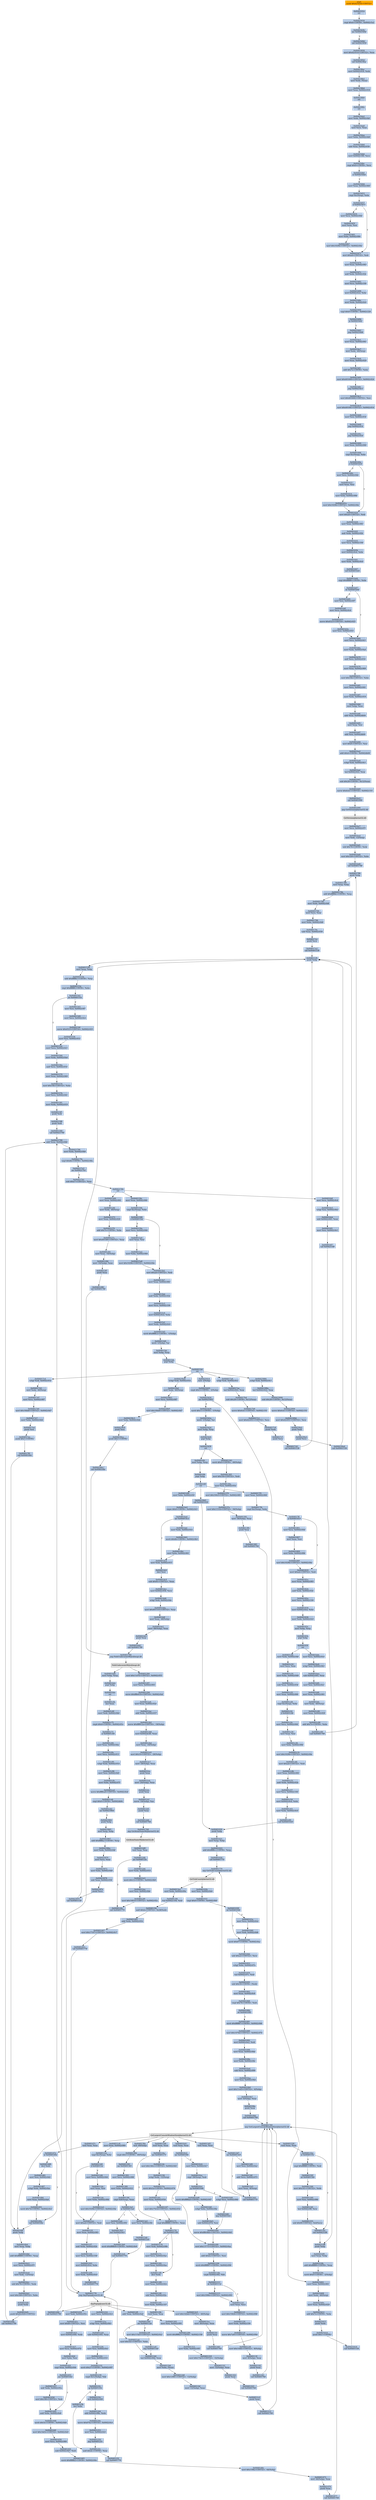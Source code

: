 digraph G {
node[shape=rectangle,style=filled,fillcolor=lightsteelblue,color=lightsteelblue]
bgcolor="transparent"
a0x00401018pushl_0x425434UINT32[label="start\npushl $0x425434<UINT32>",color="lightgrey",fillcolor="orange"];
a0x0040101dret[label="0x0040101d\nret"];
a0x00425434cmpl_0x4UINT8_0x0042c5a2[label="0x00425434\ncmpl $0x4<UINT8>, 0x0042c5a2"];
a0x0042543bjne_0x0042549d[label="0x0042543b\njne 0x0042549d"];
a0x0042549dcall_0x00423958[label="0x0042549d\ncall 0x00423958"];
a0x00423958movl_0x42c014UINT32_eax[label="0x00423958\nmovl $0x42c014<UINT32>, %eax"];
a0x0042395dcall_0x004238ac[label="0x0042395d\ncall 0x004238ac"];
a0x004238acmovl_0x0042c018_edx[label="0x004238ac\nmovl 0x0042c018, %edx"];
a0x004238b2movl_edx_eax_[label="0x004238b2\nmovl %edx, (%eax)"];
a0x004238b4movl_eax_0x0042c018[label="0x004238b4\nmovl %eax, 0x0042c018"];
a0x004238b9ret[label="0x004238b9\nret"];
a0x00423962ret[label="0x00423962\nret"];
a0x004254a2movl_edx_0x0042c0df[label="0x004254a2\nmovl %edx, 0x0042c0df"];
a0x004254a8movl_ecx_eax[label="0x004254a8\nmovl %ecx, %eax"];
a0x004254aamovl_ebx_0x0042c0d0[label="0x004254aa\nmovl %ebx, 0x0042c0d0"];
a0x004254b0subl_eax_0x0042c036[label="0x004254b0\nsubl %eax, 0x0042c036"];
a0x004254b6movl_0x0042c180_ecx[label="0x004254b6\nmovl 0x0042c180, %ecx"];
a0x004254bccmpl_0x0UINT8_ecx[label="0x004254bc\ncmpl $0x0<UINT8>, %ecx"];
a0x004254bfje_0x0042544d[label="0x004254bf\nje 0x0042544d"];
a0x0042544dmovl_eax_0x0042c060[label="0x0042544d\nmovl %eax, 0x0042c060"];
a0x00425453cmpl_0xcesp__ebx[label="0x00425453\ncmpl 0xc(%esp), %ebx"];
a0x00425457jl_0x00425471[label="0x00425457\njl 0x00425471"];
a0x00425459movl_ecx_0x0042c044[label="0x00425459\nmovl %ecx, 0x0042c044"];
a0x00425471movl_0xadUINT32_edi[label="0x00425471\nmovl $0xad<UINT32>, %edi"];
a0x00425476movl_eax_0x0042c083[label="0x00425476\nmovl %eax, 0x0042c083"];
a0x0042547candl_edx_0x0042c02b[label="0x0042547c\nandl %edx, 0x0042c02b"];
a0x00425482movl_ecx_0x0042c100[label="0x00425482\nmovl %ecx, 0x0042c100"];
a0x00425488movl_0x0042c0cd_ebx[label="0x00425488\nmovl 0x0042c0cd, %ebx"];
a0x0042548emovl_edx_0x0042c0c0[label="0x0042548e\nmovl %edx, 0x0042c0c0"];
a0x00425494cmpl_0x0UINT8_0x0042c228[label="0x00425494\ncmpl $0x0<UINT8>, 0x0042c228"];
a0x0042549bje_0x00425442[label="0x0042549b\nje 0x00425442"];
a0x00425442jmp_0x00425448[label="0x00425442\njmp 0x00425448"];
a0x004254e1movl_eax_0x0042c061[label="0x004254e1\nmovl %eax, 0x0042c061"];
a0x004254e7movl_edx__40esp_[label="0x004254e7\nmovl %edx, -40(%esp)"];
a0x004254ebmovl_eax_0x0042c029[label="0x004254eb\nmovl %eax, 0x0042c029"];
a0x004254f1addl_0x7eUINT8_ebx[label="0x004254f1\naddl $0x7e<UINT8>, %ebx"];
a0x004254f4movl_0x401600UINT32_0x0042c024[label="0x004254f4\nmovl $0x401600<UINT32>, 0x0042c024"];
a0x004254fejmp_0x004254c1[label="0x004254fe\njmp 0x004254c1"];
a0x004254c1movl_0x401600UINT32_esi[label="0x004254c1\nmovl $0x401600<UINT32>, %esi"];
a0x004254c6movl_0x40100cUINT32_0x0042c014[label="0x004254c6\nmovl $0x40100c<UINT32>, 0x0042c014"];
a0x004254d0movl_esi_0x0042c018[label="0x004254d0\nmovl %esi, 0x0042c018"];
a0x004254d6jmp_0x0042c014[label="0x004254d6\njmp 0x0042c014"];
a0x0040100cjmp_0x0042c024[label="0x0040100c\njmp 0x0042c024"];
a0x00401600movl_eax_0x0042c060[label="0x00401600\nmovl %eax, 0x0042c060"];
a0x00401606cmpl_0xcesp__ebx[label="0x00401606\ncmpl 0xc(%esp), %ebx"];
a0x0040160ajl_0x00401624[label="0x0040160a\njl 0x00401624"];
a0x0040160cmovl_ecx_0x0042c044[label="0x0040160c\nmovl %ecx, 0x0042c044"];
a0x00401624movl_0xadUINT32_edi[label="0x00401624\nmovl $0xad<UINT32>, %edi"];
a0x00401629movl_eax_0x0042c083[label="0x00401629\nmovl %eax, 0x0042c083"];
a0x0040162fandl_edx_0x0042c02b[label="0x0040162f\nandl %edx, 0x0042c02b"];
a0x00401635movl_ecx_0x0042c100[label="0x00401635\nmovl %ecx, 0x0042c100"];
a0x0040163bmovl_0x0042c0cd_ebx[label="0x0040163b\nmovl 0x0042c0cd, %ebx"];
a0x00401641movl_edx_0x0042c0c0[label="0x00401641\nmovl %edx, 0x0042c0c0"];
a0x00401647call_0x00401b44[label="0x00401647\ncall 0x00401b44"];
a0x00401b44cmpl_0xffffffffUINT8_ebx[label="0x00401b44\ncmpl $0xffffffff<UINT8>, %ebx"];
a0x00401b47jle_0x00401b64[label="0x00401b47\njle 0x00401b64"];
a0x00401b49movl_esi_0x0042c0f7[label="0x00401b49\nmovl %esi, 0x0042c0f7"];
a0x00401b64movl_ecx_0x0042c0c5[label="0x00401b64\nmovl %ecx, 0x0042c0c5"];
a0x00401b6amovl_edx_0x0042c0ad[label="0x00401b6a\nmovl %edx, 0x0042c0ad"];
a0x00401b70andl_ecx_0x0042c016[label="0x00401b70\nandl %ecx, 0x0042c016"];
a0x00401b76movl_eax_0x0042c069[label="0x00401b76\nmovl %eax, 0x0042c069"];
a0x00401b7cmovl_0x10bUINT32_ebx[label="0x00401b7c\nmovl $0x10b<UINT32>, %ebx"];
a0x00401b81movl_ecx_0x0042c041[label="0x00401b81\nmovl %ecx, 0x0042c041"];
a0x00401b87movl_edx_0x0042c019[label="0x00401b87\nmovl %edx, 0x0042c019"];
a0x00401b8dmovl_ebp_eax[label="0x00401b8d\nmovl %ebp, %eax"];
a0x00401b8faddl_eax_0x0042db04[label="0x00401b8f\naddl %eax, 0x0042db04"];
a0x00401b95movl_esp_esi[label="0x00401b95\nmovl %esp, %esi"];
a0x00401b97addl_esi_0x0042db00[label="0x00401b97\naddl %esi, 0x0042db00"];
a0x00401b9dmovl_0x8UINT32_esi[label="0x00401b9d\nmovl $0x8<UINT32>, %esi"];
a0x00401ba2addl_0x4UINT8_0x0042db00[label="0x00401ba2\naddl $0x4<UINT8>, 0x0042db00"];
a0x00401ba9xchgl_edi_0x0042c0c1[label="0x00401ba9\nxchgl %edi, 0x0042c0c1"];
a0x00401bafleal_0x0042c022_eax[label="0x00401baf\nleal 0x0042c022, %eax"];
a0x00401bb5subl_0x28UINT8_0x12eax_[label="0x00401bb5\nsubl $0x28<UINT8>, 0x12(%eax)"];
a0x00401bb9movw_0x6cb1UINT16_0x0042c101[label="0x00401bb9\nmovw $0x6cb1<UINT16>, 0x0042c101"];
a0x00401bc2call_0x00401000[label="0x00401bc2\ncall 0x00401000"];
a0x00401000jmp_GetVersion_kernel32_dll[label="0x00401000\njmp GetVersion@kernel32.dll"];
GetVersion_kernel32_dll[label="GetVersion@kernel32.dll",color="lightgrey",fillcolor="lightgrey"];
a0x00401bc7movl_ecx_0x0042c07f[label="0x00401bc7\nmovl %ecx, 0x0042c07f"];
a0x00401bcdmovl_edi__12esp_[label="0x00401bcd\nmovl %edi, -12(%esp)"];
a0x00401bd1subl_0x76UINT8_edx[label="0x00401bd1\nsubl $0x76<UINT8>, %edx"];
a0x00401bd4movl_0x1b9UINT32_ebx[label="0x00401bd4\nmovl $0x1b9<UINT32>, %ebx"];
a0x00401bd9call_0x00401788[label="0x00401bd9\ncall 0x00401788"];
a0x00401788pushl_ebp[label="0x00401788\npushl %ebp"];
a0x00401789movl_esp_ebp[label="0x00401789\nmovl %esp, %ebp"];
a0x0040178baddl_0xffffffdcUINT8_esp[label="0x0040178b\naddl $0xffffffdc<UINT8>, %esp"];
a0x0040178emovl_edx_0x0042c0df[label="0x0040178e\nmovl %edx, 0x0042c0df"];
a0x00401794movl_ecx_eax[label="0x00401794\nmovl %ecx, %eax"];
a0x00401796movl_ebx_0x0042c0d0[label="0x00401796\nmovl %ebx, 0x0042c0d0"];
a0x0040179csubl_eax_0x0042c036[label="0x0040179c\nsubl %eax, 0x0042c036"];
a0x004017a2pushl_ecx[label="0x004017a2\npushl %ecx"];
a0x004017a3call_0x00401538[label="0x004017a3\ncall 0x00401538"];
a0x00401538pushl_ebp[label="0x00401538\npushl %ebp"];
a0x00401539movl_esp_ebp[label="0x00401539\nmovl %esp, %ebp"];
a0x0040153baddl_0xffffffecUINT8_esp[label="0x0040153b\naddl $0xffffffec<UINT8>, %esp"];
a0x0040153ecmpl_0xffffffffUINT8_ebx[label="0x0040153e\ncmpl $0xffffffff<UINT8>, %ebx"];
a0x00401541jle_0x0040155e[label="0x00401541\njle 0x0040155e"];
a0x00401543movl_esi_0x0042c0f7[label="0x00401543\nmovl %esi, 0x0042c0f7"];
a0x00401549movl_ecx_0x0042c0c4[label="0x00401549\nmovl %ecx, 0x0042c0c4"];
a0x0040154fmovw_0x4523UINT16_0x0042c025[label="0x0040154f\nmovw $0x4523<UINT16>, 0x0042c025"];
a0x00401558movl_esi_0x0042c033[label="0x00401558\nmovl %esi, 0x0042c033"];
a0x0040155emovl_ecx_0x0042c0c5[label="0x0040155e\nmovl %ecx, 0x0042c0c5"];
a0x00401564movl_edx_0x0042c0ad[label="0x00401564\nmovl %edx, 0x0042c0ad"];
a0x0040156aandl_ecx_0x0042c016[label="0x0040156a\nandl %ecx, 0x0042c016"];
a0x00401570movl_eax_0x0042c069[label="0x00401570\nmovl %eax, 0x0042c069"];
a0x00401576movl_0x10bUINT32_ebx[label="0x00401576\nmovl $0x10b<UINT32>, %ebx"];
a0x0040157bmovl_ecx_0x0042c041[label="0x0040157b\nmovl %ecx, 0x0042c041"];
a0x00401581movl_edx_0x0042c019[label="0x00401581\nmovl %edx, 0x0042c019"];
a0x00401587pushl_edi[label="0x00401587\npushl %edi"];
a0x00401588pushl_edi[label="0x00401588\npushl %edi"];
a0x00401589call_0x00421790[label="0x00401589\ncall 0x00421790"];
a0x00421790addl_eax_0x0042c068[label="0x00421790\naddl %eax, 0x0042c068"];
a0x00421796movl_edx_0x0042c0b8[label="0x00421796\nmovl %edx, 0x0042c0b8"];
a0x0042179ccmpl_0x6bUINT8_0x0042c08a[label="0x0042179c\ncmpl $0x6b<UINT8>, 0x0042c08a"];
a0x004217a3jne_0x004217b1[label="0x004217a3\njne 0x004217b1"];
a0x004217b1subl_0xe7UINT32_eax[label="0x004217b1\nsubl $0xe7<UINT32>, %eax"];
a0x004217b6ret[label="0x004217b6\nret"];
a0x0040158emovl_eax_0x0042c060[label="0x0040158e\nmovl %eax, 0x0042c060"];
a0x00401594cmpl_0xcesp__ebx[label="0x00401594\ncmpl 0xc(%esp), %ebx"];
a0x00401598jl_0x004015b2[label="0x00401598\njl 0x004015b2"];
a0x0040159amovl_ecx_0x0042c044[label="0x0040159a\nmovl %ecx, 0x0042c044"];
a0x004015a0movl_eax_esi[label="0x004015a0\nmovl %eax, %esi"];
a0x004015a2movl_ebx_0x0042c084[label="0x004015a2\nmovl %ebx, 0x0042c084"];
a0x004015a8movl_0x1029bUINT32_0x0042c04e[label="0x004015a8\nmovl $0x1029b<UINT32>, 0x0042c04e"];
a0x004015b2movl_0xadUINT32_edi[label="0x004015b2\nmovl $0xad<UINT32>, %edi"];
a0x004015b7movl_eax_0x0042c083[label="0x004015b7\nmovl %eax, 0x0042c083"];
a0x004015bdandl_edx_0x0042c02b[label="0x004015bd\nandl %edx, 0x0042c02b"];
a0x004015c3movl_ecx_0x0042c100[label="0x004015c3\nmovl %ecx, 0x0042c100"];
a0x004015c9movl_0x0042c0cd_ebx[label="0x004015c9\nmovl 0x0042c0cd, %ebx"];
a0x004015cfmovl_edx_0x0042c0c0[label="0x004015cf\nmovl %edx, 0x0042c0c0"];
a0x004015d5movb_0xffffffc2UINT8__1ebp_[label="0x004015d5\nmovb $0xffffffc2<UINT8>, -1(%ebp)"];
a0x004015d9movb__1ebp__al[label="0x004015d9\nmovb -1(%ebp), %al"];
a0x004015dcmovl_ebp_esp[label="0x004015dc\nmovl %ebp, %esp"];
a0x004015depopl_ebp[label="0x004015de\npopl %ebp"];
a0x004015dfret[label="0x004015df\nret"];
a0x004017a8xchgl_edi_0x0042c0c1[label="0x004017a8\nxchgl %edi, 0x0042c0c1"];
a0x004017aeleal_0x0042c022_eax[label="0x004017ae\nleal 0x0042c022, %eax"];
a0x004017b4subl_0x28UINT8_0x12eax_[label="0x004017b4\nsubl $0x28<UINT8>, 0x12(%eax)"];
a0x004017b8movw_0x6cb1UINT16_0x0042c101[label="0x004017b8\nmovw $0x6cb1<UINT16>, 0x0042c101"];
a0x004017c1movl_0x42c051UINT32_ecx[label="0x004017c1\nmovl $0x42c051<UINT32>, %ecx"];
a0x004017c6pushl_edx[label="0x004017c6\npushl %edx"];
a0x004017c7pushl_ecx[label="0x004017c7\npushl %ecx"];
a0x004017c8call_0x00401538[label="0x004017c8\ncall 0x00401538"];
a0x004017cdxchgl_edi_0x0042c01b[label="0x004017cd\nxchgl %edi, 0x0042c01b"];
a0x004017d3movl_edx__40esp_[label="0x004017d3\nmovl %edx, -40(%esp)"];
a0x004017d7movl_ecx_0x0042c087[label="0x004017d7\nmovl %ecx, 0x0042c087"];
a0x004017ddmovl_0x16bb8UINT32_0x0042c0d7[label="0x004017dd\nmovl $0x16bb8<UINT32>, 0x0042c0d7"];
a0x004017e7movl_ebx_0x0042c0d4[label="0x004017e7\nmovl %ebx, 0x0042c0d4"];
a0x004017edpushl_esi[label="0x004017ed\npushl %esi"];
a0x004017eepushl_0x1UINT8[label="0x004017ee\npushl $0x1<UINT8>"];
a0x004017f0call_0x004016bc[label="0x004017f0\ncall 0x004016bc"];
a0x004016bcpushl_ebp[label="0x004016bc\npushl %ebp"];
a0x004016bdmovl_esp_ebp[label="0x004016bd\nmovl %esp, %ebp"];
a0x004016bfaddl_0xfffffff0UINT8_esp[label="0x004016bf\naddl $0xfffffff0<UINT8>, %esp"];
a0x004016c2movl_ecx_0x0042c07f[label="0x004016c2\nmovl %ecx, 0x0042c07f"];
a0x004016c8movl_edi__12esp_[label="0x004016c8\nmovl %edi, -12(%esp)"];
a0x004016ccsubl_0x76UINT8_edx[label="0x004016cc\nsubl $0x76<UINT8>, %edx"];
a0x004016cfmovl_0x1b9UINT32_ebx[label="0x004016cf\nmovl $0x1b9<UINT32>, %ebx"];
a0x004016d4pushl_edx[label="0x004016d4\npushl %edx"];
a0x004016d5pushl_0x42c020UINT32[label="0x004016d5\npushl $0x42c020<UINT32>"];
a0x004016dacall_0x00421790[label="0x004016da\ncall 0x00421790"];
a0x004016dfmovl_ecx_0x0042c0c4[label="0x004016df\nmovl %ecx, 0x0042c0c4"];
a0x004016e5xchgl_esi_0x0042c0b3[label="0x004016e5\nxchgl %esi, 0x0042c0b3"];
a0x004016ebsubl_0x0042c045_eax[label="0x004016eb\nsubl 0x0042c045, %eax"];
a0x004016f1movl_esi_0x0042c0e1[label="0x004016f1\nmovl %esi, 0x0042c0e1"];
a0x004016f7call_0x004253f8[label="0x004016f7\ncall 0x004253f8"];
a0x004253f8pushl_ebp[label="0x004253f8\npushl %ebp"];
a0x004253f9movl_esp_ebp[label="0x004253f9\nmovl %esp, %ebp"];
a0x004253fbaddl_0xfffffff0UINT8_esp[label="0x004253fb\naddl $0xfffffff0<UINT8>, %esp"];
a0x004253femovb_0x0UINT8__2ebp_[label="0x004253fe\nmovb $0x0<UINT8>, -2(%ebp)"];
a0x00425402movl_eax_0x0042c061[label="0x00425402\nmovl %eax, 0x0042c061"];
a0x00425408movl_edx__40esp_[label="0x00425408\nmovl %edx, -40(%esp)"];
a0x0042540cmovl_eax_0x0042c029[label="0x0042540c\nmovl %eax, 0x0042c029"];
a0x00425412addl_0x7eUINT8_ebx[label="0x00425412\naddl $0x7e<UINT8>, %ebx"];
a0x00425415pushl_edx[label="0x00425415\npushl %edx"];
a0x00425416pushl_0x1UINT8[label="0x00425416\npushl $0x1<UINT8>"];
a0x00425418call_0x00401538[label="0x00425418\ncall 0x00401538"];
a0x0042541dincb__2ebp_[label="0x0042541d\nincb -2(%ebp)"];
a0x00425420cmpb_0x3UINT8__2ebp_[label="0x00425420\ncmpb $0x3<UINT8>, -2(%ebp)"];
a0x00425424jne_0x00425402[label="0x00425424\njne 0x00425402"];
a0x00425426movb_0x11UINT8__1ebp_[label="0x00425426\nmovb $0x11<UINT8>, -1(%ebp)"];
a0x0042542amovb__1ebp__al[label="0x0042542a\nmovb -1(%ebp), %al"];
a0x0042542dmovl_ebp_esp[label="0x0042542d\nmovl %ebp, %esp"];
a0x0042542fpopl_ebp[label="0x0042542f\npopl %ebp"];
a0x00425430ret[label="0x00425430\nret"];
a0x004016fcmovl_ebp_esp[label="0x004016fc\nmovl %ebp, %esp"];
a0x004016fepopl_ebp[label="0x004016fe\npopl %ebp"];
a0x004016ffret[label="0x004016ff\nret"];
a0x004017f5movl_eax_0x0042c060[label="0x004017f5\nmovl %eax, 0x0042c060"];
a0x004017fbcmpl_0xcesp__ebx[label="0x004017fb\ncmpl 0xc(%esp), %ebx"];
a0x004017ffjl_0x00401819[label="0x004017ff\njl 0x00401819"];
a0x00401819movl_0xadUINT32_edi[label="0x00401819\nmovl $0xad<UINT32>, %edi"];
a0x0040181emovl_eax_0x0042c083[label="0x0040181e\nmovl %eax, 0x0042c083"];
a0x00401824andl_edx_0x0042c02b[label="0x00401824\nandl %edx, 0x0042c02b"];
a0x0040182amovl_ecx_0x0042c100[label="0x0040182a\nmovl %ecx, 0x0042c100"];
a0x00401830movl_0x0042c0cd_ebx[label="0x00401830\nmovl 0x0042c0cd, %ebx"];
a0x00401836movl_edx_0x0042c0c0[label="0x00401836\nmovl %edx, 0x0042c0c0"];
a0x0040183cmovl_ebp_esp[label="0x0040183c\nmovl %ebp, %esp"];
a0x0040183epopl_ebp[label="0x0040183e\npopl %ebp"];
a0x0040183fret[label="0x0040183f\nret"];
a0x00401bdemovl_ecx_0x0042c0c4[label="0x00401bde\nmovl %ecx, 0x0042c0c4"];
a0x00401be4xchgl_esi_0x0042c0b3[label="0x00401be4\nxchgl %esi, 0x0042c0b3"];
a0x00401beasubl_0x0042c045_eax[label="0x00401bea\nsubl 0x0042c045, %eax"];
a0x00401bf0movl_esi_0x0042c0e1[label="0x00401bf0\nmovl %esi, 0x0042c0e1"];
a0x00401bf6movl_eax_0x0042c061[label="0x00401bf6\nmovl %eax, 0x0042c061"];
a0x00401bfcmovl_edx__40esp_[label="0x00401bfc\nmovl %edx, -40(%esp)"];
a0x00401c00movl_eax_0x0042c029[label="0x00401c00\nmovl %eax, 0x0042c029"];
a0x00401c06addl_0x7eUINT8_ebx[label="0x00401c06\naddl $0x7e<UINT8>, %ebx"];
a0x00401c09call_0x00401788[label="0x00401c09\ncall 0x00401788"];
a0x00401801movl_ecx_0x0042c044[label="0x00401801\nmovl %ecx, 0x0042c044"];
a0x00401807movl_eax_esi[label="0x00401807\nmovl %eax, %esi"];
a0x00401809movl_ebx_0x0042c084[label="0x00401809\nmovl %ebx, 0x0042c084"];
a0x0040180fmovl_0x1029bUINT32_0x0042c04e[label="0x0040180f\nmovl $0x1029b<UINT32>, 0x0042c04e"];
a0x00401c0emovl_edx_0x0042c0df[label="0x00401c0e\nmovl %edx, 0x0042c0df"];
a0x00401c14movl_ecx_eax[label="0x00401c14\nmovl %ecx, %eax"];
a0x00401c16movl_ebx_0x0042c0d0[label="0x00401c16\nmovl %ebx, 0x0042c0d0"];
a0x00401c1csubl_eax_0x0042c036[label="0x00401c1c\nsubl %eax, 0x0042c036"];
a0x00401c22movl_eax_0x0042c060[label="0x00401c22\nmovl %eax, 0x0042c060"];
a0x00401c28cmpl_0xcesp__ebx[label="0x00401c28\ncmpl 0xc(%esp), %ebx"];
a0x00401c2cjl_0x00401c46[label="0x00401c2c\njl 0x00401c46"];
a0x00401c2emovl_ecx_0x0042c044[label="0x00401c2e\nmovl %ecx, 0x0042c044"];
a0x00401c34movl_eax_esi[label="0x00401c34\nmovl %eax, %esi"];
a0x00401c36movl_ebx_0x0042c084[label="0x00401c36\nmovl %ebx, 0x0042c084"];
a0x00401c3cmovl_0x1029bUINT32_0x0042c04e[label="0x00401c3c\nmovl $0x1029b<UINT32>, 0x0042c04e"];
a0x00401c46movl_0xadUINT32_edi[label="0x00401c46\nmovl $0xad<UINT32>, %edi"];
a0x00401c4bmovl_eax_0x0042c083[label="0x00401c4b\nmovl %eax, 0x0042c083"];
a0x00401c51andl_edx_0x0042c02b[label="0x00401c51\nandl %edx, 0x0042c02b"];
a0x00401c57movl_ecx_0x0042c100[label="0x00401c57\nmovl %ecx, 0x0042c100"];
a0x00401c5dmovl_0x0042c0cd_ebx[label="0x00401c5d\nmovl 0x0042c0cd, %ebx"];
a0x00401c63movl_edx_0x0042c0c0[label="0x00401c63\nmovl %edx, 0x0042c0c0"];
a0x00401c69call_0x00401020[label="0x00401c69\ncall 0x00401020"];
a0x00401020pushl_ebp[label="0x00401020\npushl %ebp"];
a0x00401021movl_esp_ebp[label="0x00401021\nmovl %esp, %ebp"];
a0x00401023addl_0xffffffccUINT8_esp[label="0x00401023\naddl $0xffffffcc<UINT8>, %esp"];
a0x00401026call_0x00401770[label="0x00401026\ncall 0x00401770"];
a0x00401770jmp_GetTickCount_kernel32_dll[label="0x00401770\njmp GetTickCount@kernel32.dll"];
GetTickCount_kernel32_dll[label="GetTickCount@kernel32.dll",color="lightgrey",fillcolor="lightgrey"];
a0x0040102bmovl_esi_0x0042c0e6[label="0x0040102b\nmovl %esi, 0x0042c0e6"];
a0x00401031cmpl_0x0UINT8_0x0042c0b0[label="0x00401031\ncmpl $0x0<UINT8>, 0x0042c0b0"];
a0x00401038jnl_0x00401046[label="0x00401038\njnl 0x00401046"];
a0x00401046movb_0x67UINT8_0x0042c0ea[label="0x00401046\nmovb $0x67<UINT8>, 0x0042c0ea"];
a0x0040104dsubl_0xa2UINT32_ecx[label="0x0040104d\nsubl $0xa2<UINT32>, %ecx"];
a0x00401053xchgl_ebx_0x0042c07a[label="0x00401053\nxchgl %ebx, 0x0042c07a"];
a0x00401059leal_0x0042c07c_edi[label="0x00401059\nleal 0x0042c07c, %edi"];
a0x0040105fsubl_0x18UINT8_edi_[label="0x0040105f\nsubl $0x18<UINT8>, (%edi)"];
a0x00401062movl_eax_0x0042c0c8[label="0x00401062\nmovl %eax, 0x0042c0c8"];
a0x00401068cmpl_0x76UINT8_edi[label="0x00401068\ncmpl $0x76<UINT8>, %edi"];
a0x0040106bjnl_0x00401081[label="0x0040106b\njnl 0x00401081"];
a0x00401081movb_0xffffff87UINT8_0x0042c046[label="0x00401081\nmovb $0xffffff87<UINT8>, 0x0042c046"];
a0x00401088movl_0x1476dUINT32_0x0042c07b[label="0x00401088\nmovl $0x1476d<UINT32>, 0x0042c07b"];
a0x00401092movl_0x0042c0e2_edi[label="0x00401092\nmovl 0x0042c0e2, %edi"];
a0x00401098movl_eax_0x0042c0bb[label="0x00401098\nmovl %eax, 0x0042c0bb"];
a0x0040109emovl_edx_0x0042c06c[label="0x0040109e\nmovl %edx, 0x0042c06c"];
a0x004010a4subl_ecx_0x0042c099[label="0x004010a4\nsubl %ecx, 0x0042c099"];
a0x004010aamovl_esi_0x0042c06d[label="0x004010aa\nmovl %esi, 0x0042c06d"];
a0x004010b0movl_0x11ed3UINT32__4ebp_[label="0x004010b0\nmovl $0x11ed3<UINT32>, -4(%ebp)"];
a0x004010b7movl__4ebp__eax[label="0x004010b7\nmovl -4(%ebp), %eax"];
a0x004010bapushl_eax[label="0x004010ba\npushl %eax"];
a0x004010bbcall_0x00401760[label="0x004010bb\ncall 0x00401760"];
a0x00401760jmp_GetLargestConsoleWindowSize_kernel32_dll[label="0x00401760\njmp GetLargestConsoleWindowSize@kernel32.dll"];
GetLargestConsoleWindowSize_kernel32_dll[label="GetLargestConsoleWindowSize@kernel32.dll",color="lightgrey",fillcolor="lightgrey"];
a0x004010c0testl_eax_eax[label="0x004010c0\ntestl %eax, %eax"];
a0x004010c2jne_0x004010f4[label="0x004010c2\njne 0x004010f4"];
a0x004010c4movl_ecx_0x0042c0c7[label="0x004010c4\nmovl %ecx, 0x0042c0c7"];
a0x004010f4movl_0x13775UINT32_0x0042c0aa[label="0x004010f4\nmovl $0x13775<UINT32>, 0x0042c0aa"];
a0x004010feaddl_0xfaUINT32_esi[label="0x004010fe\naddl $0xfa<UINT32>, %esi"];
a0x00401104movb_0xffffff97UINT8_0x0042c090[label="0x00401104\nmovb $0xffffff97<UINT8>, 0x0042c090"];
a0x0040110bcmpb_0x0042c0f2_bh[label="0x0040110b\ncmpb 0x0042c0f2, %bh"];
a0x00401111jle_0x0040111d[label="0x00401111\njle 0x0040111d"];
a0x0040111dmovl_eax_ecx[label="0x0040111d\nmovl %eax, %ecx"];
a0x0040111fmovl_0x15826UINT32_0x0042c098[label="0x0040111f\nmovl $0x15826<UINT32>, 0x0042c098"];
a0x00401129movl_edx_0x0042c104[label="0x00401129\nmovl %edx, 0x0042c104"];
a0x0040112fmovw_0x7a05UINT16_0x0042c09d[label="0x0040112f\nmovw $0x7a05<UINT16>, 0x0042c09d"];
a0x00401138movl_0x144feUINT32__8ebp_[label="0x00401138\nmovl $0x144fe<UINT32>, -8(%ebp)"];
a0x0040113fmovl__8ebp__eax[label="0x0040113f\nmovl -8(%ebp), %eax"];
a0x00401142pushl_eax[label="0x00401142\npushl %eax"];
a0x00401143call_0x00401760[label="0x00401143\ncall 0x00401760"];
a0x00401148testl_eax_eax[label="0x00401148\ntestl %eax, %eax"];
a0x0040114ajne_0x00401171[label="0x0040114a\njne 0x00401171"];
a0x00401171cmpl_0xffffffffUINT8_eax[label="0x00401171\ncmpl $0xffffffff<UINT8>, %eax"];
a0x00401174jnl_0x00401188[label="0x00401174\njnl 0x00401188"];
a0x00401176movl_edi_0x0042c08b[label="0x00401176\nmovl %edi, 0x0042c08b"];
a0x00401188decl_edx[label="0x00401188\ndecl %edx"];
a0x00401189movl_eax_0x0042c0cb[label="0x00401189\nmovl %eax, 0x0042c0cb"];
a0x0040118fsubl_ecx_0x0042c02a[label="0x0040118f\nsubl %ecx, 0x0042c02a"];
a0x00401195movl_edx_0x0042c107[label="0x00401195\nmovl %edx, 0x0042c107"];
a0x0040119btestl_eax_eax[label="0x0040119b\ntestl %eax, %eax"];
a0x0040119djne_0x004011ab[label="0x0040119d\njne 0x004011ab"];
a0x004011abmovl_0x1b1UINT32_ebx[label="0x004011ab\nmovl $0x1b1<UINT32>, %ebx"];
a0x004011b0leal_0x0042c06d_eax[label="0x004011b0\nleal 0x0042c06d, %eax"];
a0x004011b6movl_ebx_eax_[label="0x004011b6\nmovl %ebx, (%eax)"];
a0x004011b8movl_0x12981UINT32__12ebp_[label="0x004011b8\nmovl $0x12981<UINT32>, -12(%ebp)"];
a0x004011bfmovl__12ebp__eax[label="0x004011bf\nmovl -12(%ebp), %eax"];
a0x004011c2pushl_eax[label="0x004011c2\npushl %eax"];
a0x004011c3call_0x00401760[label="0x004011c3\ncall 0x00401760"];
a0x004011c8movl_eax_0x0042c060[label="0x004011c8\nmovl %eax, 0x0042c060"];
a0x004011cecmpl_0xcesp__ebx[label="0x004011ce\ncmpl 0xc(%esp), %ebx"];
a0x004011d2jl_0x004011ec[label="0x004011d2\njl 0x004011ec"];
a0x004011ecmovl_0xadUINT32_edi[label="0x004011ec\nmovl $0xad<UINT32>, %edi"];
a0x004011f1movl_eax_0x0042c083[label="0x004011f1\nmovl %eax, 0x0042c083"];
a0x004011f7andl_edx_0x0042c02b[label="0x004011f7\nandl %edx, 0x0042c02b"];
a0x004011fdmovl_ecx_0x0042c100[label="0x004011fd\nmovl %ecx, 0x0042c100"];
a0x00401203movl_0x0042c0cd_ebx[label="0x00401203\nmovl 0x0042c0cd, %ebx"];
a0x00401209movl_edx_0x0042c0c0[label="0x00401209\nmovl %edx, 0x0042c0c0"];
a0x0040120fcall_0x00401778[label="0x0040120f\ncall 0x00401778"];
a0x00401778jmp_AnyPopup_user32_dll[label="0x00401778\njmp AnyPopup@user32.dll"];
AnyPopup_user32_dll[label="AnyPopup@user32.dll",color="lightgrey",fillcolor="lightgrey"];
a0x00401214movl_ecx_0x0042c0c4[label="0x00401214\nmovl %ecx, 0x0042c0c4"];
a0x0040121axchgl_esi_0x0042c0b3[label="0x0040121a\nxchgl %esi, 0x0042c0b3"];
a0x00401220subl_0x0042c045_eax[label="0x00401220\nsubl 0x0042c045, %eax"];
a0x00401226movl_esi_0x0042c0e1[label="0x00401226\nmovl %esi, 0x0042c0e1"];
a0x0040122cmovl_esi_0x0042c010[label="0x0040122c\nmovl %esi, 0x0042c010"];
a0x00401232movb_0x27UINT8_0x0042c097[label="0x00401232\nmovb $0x27<UINT8>, 0x0042c097"];
a0x00401239cmpb_0x1cebp__bh[label="0x00401239\ncmpb 0x1c(%ebp), %bh"];
a0x0040123cjg_0x0040125b[label="0x0040123c\njg 0x0040125b"];
a0x0040123eincb_0x0042c049[label="0x0040123e\nincb 0x0042c049"];
a0x00401244addl_0x0042c08b_edx[label="0x00401244\naddl 0x0042c08b, %edx"];
a0x0040124amovw_0x67faUINT16_0x0042c0cd[label="0x0040124a\nmovw $0x67fa<UINT16>, 0x0042c0cd"];
a0x00401253movl_esi_0x0042c0c0[label="0x00401253\nmovl %esi, 0x0042c0c0"];
a0x00401259jmp_0x0040125c[label="0x00401259\njmp 0x0040125c"];
a0x0040125candl_0x4cUINT8_eax[label="0x0040125c\nandl $0x4c<UINT8>, %eax"];
a0x0040125fcall_0x00401778[label="0x0040125f\ncall 0x00401778"];
a0x00401264call_0x00421790[label="0x00401264\ncall 0x00421790"];
a0x00401269movl_eax_0x0042c061[label="0x00401269\nmovl %eax, 0x0042c061"];
a0x0040126fmovl_edx__40esp_[label="0x0040126f\nmovl %edx, -40(%esp)"];
a0x00401273movl_eax_0x0042c029[label="0x00401273\nmovl %eax, 0x0042c029"];
a0x00401279addl_0x7eUINT8_ebx[label="0x00401279\naddl $0x7e<UINT8>, %ebx"];
a0x0040127cmovl_0x4014f0UINT32_eax[label="0x0040127c\nmovl $0x4014f0<UINT32>, %eax"];
a0x00401281movl_eax__16ebp_[label="0x00401281\nmovl %eax, -16(%ebp)"];
a0x00401284movl__16ebp__eax[label="0x00401284\nmovl -16(%ebp), %eax"];
a0x00401287pushl_eax[label="0x00401287\npushl %eax"];
a0x00401288call_0x00401780[label="0x00401288\ncall 0x00401780"];
a0x00401780jmp_PathUndecorateW_shlwapi_dll[label="0x00401780\njmp PathUndecorateW@shlwapi.dll"];
PathUndecorateW_shlwapi_dll[label="PathUndecorateW@shlwapi.dll",color="lightgrey",fillcolor="lightgrey"];
a0x0040128dmovl_0x11d7bUINT32_0x0042c055[label="0x0040128d\nmovl $0x11d7b<UINT32>, 0x0042c055"];
a0x00401297movl_ecx_0x0042c093[label="0x00401297\nmovl %ecx, 0x0042c093"];
a0x0040129dmovw_0xffffe610UINT16_0x0042c0af[label="0x0040129d\nmovw $0xffffe610<UINT16>, 0x0042c0af"];
a0x004012a6movl_eax_0x0042c02d[label="0x004012a6\nmovl %eax, 0x0042c02d"];
a0x004012acaddl_edx_0x0042c037[label="0x004012ac\naddl %edx, 0x0042c037"];
a0x004012b2movw_0xffff912aUINT16__18ebp_[label="0x004012b2\nmovw $0xffff912a<UINT16>, -18(%ebp)"];
a0x004012b8movl_0x0042dc48_eax[label="0x004012b8\nmovl 0x0042dc48, %eax"];
a0x004012bdmovl_eax__24ebp_[label="0x004012bd\nmovl %eax, -24(%ebp)"];
a0x004012c0movl_0x10UINT32__28ebp_[label="0x004012c0\nmovl $0x10<UINT32>, -28(%ebp)"];
a0x004012c7movl__28ebp__eax[label="0x004012c7\nmovl -28(%ebp), %eax"];
a0x004012capushl_eax[label="0x004012ca\npushl %eax"];
a0x004012cbmovl__24ebp__eax[label="0x004012cb\nmovl -24(%ebp), %eax"];
a0x004012cepushl_eax[label="0x004012ce\npushl %eax"];
a0x004012cfmovw__18ebp__ax[label="0x004012cf\nmovw -18(%ebp), %ax"];
a0x004012d3pushl_eax[label="0x004012d3\npushl %eax"];
a0x004012d4call_0x00401768[label="0x004012d4\ncall 0x00401768"];
a0x00401768jmp_GetAtomNameW_kernel32_dll[label="0x00401768\njmp GetAtomNameW@kernel32.dll"];
GetAtomNameW_kernel32_dll[label="GetAtomNameW@kernel32.dll",color="lightgrey",fillcolor="lightgrey"];
a0x004012d9testl_eax_eax[label="0x004012d9\ntestl %eax, %eax"];
a0x004012dbjne_0x004012fa[label="0x004012db\njne 0x004012fa"];
a0x004012facall_0x00401778[label="0x004012fa\ncall 0x00401778"];
a0x004012ffaddl_eax_0x0042c0a9[label="0x004012ff\naddl %eax, 0x0042c0a9"];
a0x00401305movl_esi_0x0042c091[label="0x00401305\nmovl %esi, 0x0042c091"];
a0x0040130bmovb_0xffffffa3UINT8_0x0042c106[label="0x0040130b\nmovb $0xffffffa3<UINT8>, 0x0042c106"];
a0x00401312movl_ebx_0x0042c0f5[label="0x00401312\nmovl %ebx, 0x0042c0f5"];
a0x00401318movl_0x17dc5UINT32__32ebp_[label="0x00401318\nmovl $0x17dc5<UINT32>, -32(%ebp)"];
a0x0040131fmovl__32ebp__eax[label="0x0040131f\nmovl -32(%ebp), %eax"];
a0x00401322pushl_eax[label="0x00401322\npushl %eax"];
a0x00401323call_0x00401760[label="0x00401323\ncall 0x00401760"];
a0x00401328testl_eax_eax[label="0x00401328\ntestl %eax, %eax"];
a0x0040132aje_0x0040135c[label="0x0040132a\nje 0x0040135c"];
a0x0040132ccmpl_0xffffffffUINT8_edi[label="0x0040132c\ncmpl $0xffffffff<UINT8>, %edi"];
a0x0040132fjnl_0x00401344[label="0x0040132f\njnl 0x00401344"];
a0x00401344movl_0x141UINT32_edx[label="0x00401344\nmovl $0x141<UINT32>, %edx"];
a0x00401349movl_esi_0x0042c086[label="0x00401349\nmovl %esi, 0x0042c086"];
a0x0040134fleal_0x0042c0ff_ecx[label="0x0040134f\nleal 0x0042c0ff, %ecx"];
a0x00401355subl_0x9fUINT32_0x4ecx_[label="0x00401355\nsubl $0x9f<UINT32>, 0x4(%ecx)"];
a0x0040135ccall_0x004253f8[label="0x0040135c\ncall 0x004253f8"];
a0x00401361movb_0x0UINT8__49ebp_[label="0x00401361\nmovb $0x0<UINT8>, -49(%ebp)"];
a0x00401365movl_0x1fdUINT32_edi[label="0x00401365\nmovl $0x1fd<UINT32>, %edi"];
a0x0040136amovl_esi_0x0042c03e[label="0x0040136a\nmovl %esi, 0x0042c03e"];
a0x00401370movl_0x100cfUINT32_0x0042c085[label="0x00401370\nmovl $0x100cf<UINT32>, 0x0042c085"];
a0x0040137amovl_0x1151bUINT32__36ebp_[label="0x0040137a\nmovl $0x1151b<UINT32>, -36(%ebp)"];
a0x00401381movl__36ebp__eax[label="0x00401381\nmovl -36(%ebp), %eax"];
a0x00401384pushl_eax[label="0x00401384\npushl %eax"];
a0x00401385call_0x00401760[label="0x00401385\ncall 0x00401760"];
a0x0040138aincb__49ebp_[label="0x0040138a\nincb -49(%ebp)"];
a0x0040138dcmpb_0x1UINT8__49ebp_[label="0x0040138d\ncmpb $0x1<UINT8>, -49(%ebp)"];
a0x00401391jne_0x00401365[label="0x00401391\njne 0x00401365"];
a0x00401393movl_ecx_0x0042c088[label="0x00401393\nmovl %ecx, 0x0042c088"];
a0x00401399movl_ebx_0x0042c022[label="0x00401399\nmovl %ebx, 0x0042c022"];
a0x0040139fcmpl_0x8esp__eax[label="0x0040139f\ncmpl 0x8(%esp), %eax"];
a0x004013a3je_0x004013ad[label="0x004013a3\nje 0x004013ad"];
a0x004013a5movl_ecx_0x0042c0fe[label="0x004013a5\nmovl %ecx, 0x0042c0fe"];
a0x004013admovl_esi_0x0042c091[label="0x004013ad\nmovl %esi, 0x0042c091"];
a0x004013b3incl_0x0042c0e3[label="0x004013b3\nincl 0x0042c0e3"];
a0x004013b9movb_0xffffffe8UINT8_0x0042c0e9[label="0x004013b9\nmovb $0xffffffe8<UINT8>, 0x0042c0e9"];
a0x004013c0call_0x00401778[label="0x004013c0\ncall 0x00401778"];
a0x004013c5movl_0x142bdUINT32__40ebp_[label="0x004013c5\nmovl $0x142bd<UINT32>, -40(%ebp)"];
a0x004013ccmovl__40ebp__eax[label="0x004013cc\nmovl -40(%ebp), %eax"];
a0x004013cfpushl_eax[label="0x004013cf\npushl %eax"];
a0x004013d0call_0x00401760[label="0x004013d0\ncall 0x00401760"];
a0x004013d5testl_eax_eax[label="0x004013d5\ntestl %eax, %eax"];
a0x004013d7jne_0x004013e9[label="0x004013d7\njne 0x004013e9"];
a0x004013e9call_0x00401770[label="0x004013e9\ncall 0x00401770"];
a0x004013eemovl_edx_0x0042c09a[label="0x004013ee\nmovl %edx, 0x0042c09a"];
a0x004013f4leal_0x0042c104_edi[label="0x004013f4\nleal 0x0042c104, %edi"];
a0x004013faandl_0xfaUINT32_0x28edi_[label="0x004013fa\nandl $0xfa<UINT32>, 0x28(%edi)"];
a0x00401401addl_edx_0x0042c01b[label="0x00401401\naddl %edx, 0x0042c01b"];
a0x00401407movl_0x17107UINT32_0x0042c0c7[label="0x00401407\nmovl $0x17107<UINT32>, 0x0042c0c7"];
a0x00401411call_0x00401778[label="0x00401411\ncall 0x00401778"];
a0x00401416movl_edi_0x0042c05e[label="0x00401416\nmovl %edi, 0x0042c05e"];
a0x0040141cmovl_0xffUINT32_esi[label="0x0040141c\nmovl $0xff<UINT32>, %esi"];
a0x00401421movl_0x0042c040_edx[label="0x00401421\nmovl 0x0042c040, %edx"];
a0x00401427movl_ecx_0x0042c07b[label="0x00401427\nmovl %ecx, 0x0042c07b"];
a0x0040142dmovl_ebx_esi[label="0x0040142d\nmovl %ebx, %esi"];
a0x0040142fcmpl_eax_0x0042c044[label="0x0040142f\ncmpl %eax, 0x0042c044"];
a0x00401435jne_0x00401442[label="0x00401435\njne 0x00401442"];
a0x00401442andl_ebx_0x0042c0e8[label="0x00401442\nandl %ebx, 0x0042c0e8"];
a0x00401448movb_0x5eUINT8_0x0042c0d4[label="0x00401448\nmovb $0x5e<UINT8>, 0x0042c0d4"];
a0x0040144fmovl_0x14d3cUINT32_0x0042c0e9[label="0x0040144f\nmovl $0x14d3c<UINT32>, 0x0042c0e9"];
a0x00401459movl_ecx_0x0042c060[label="0x00401459\nmovl %ecx, 0x0042c060"];
a0x0040145fsubl_0x0042c0b7_edi[label="0x0040145f\nsubl 0x0042c0b7, %edi"];
a0x00401465movb_0xffffffb2UINT8_0x0042c04a[label="0x00401465\nmovb $0xffffffb2<UINT8>, 0x0042c04a"];
a0x0040146cmovl_0x159faUINT32__44ebp_[label="0x0040146c\nmovl $0x159fa<UINT32>, -44(%ebp)"];
a0x00401473movl__44ebp__eax[label="0x00401473\nmovl -44(%ebp), %eax"];
a0x00401476pushl_eax[label="0x00401476\npushl %eax"];
a0x00401477call_0x00401760[label="0x00401477\ncall 0x00401760"];
a0x0040147ctestl_eax_eax[label="0x0040147c\ntestl %eax, %eax"];
a0x0040147eje_0x0040149a[label="0x0040147e\nje 0x0040149a"];
a0x00401480decl_edi[label="0x00401480\ndecl %edi"];
a0x00401481movl_esi_0x0042c0d2[label="0x00401481\nmovl %esi, 0x0042c0d2"];
a0x00401487xchgl_edx_0x0042c0ac[label="0x00401487\nxchgl %edx, 0x0042c0ac"];
a0x0040148dmovl_eax_0x0042c0a6[label="0x0040148d\nmovl %eax, 0x0042c0a6"];
a0x00401493movb_0x7dUINT8_0x0042c0e1[label="0x00401493\nmovb $0x7d<UINT8>, 0x0042c0e1"];
a0x0040149acall_0x004016bc[label="0x0040149a\ncall 0x004016bc"];
a0x0040149fmovl_ebx_0x0042c03f[label="0x0040149f\nmovl %ebx, 0x0042c03f"];
a0x004014a5cmpw_0x0UINT8_0x0042c0c5[label="0x004014a5\ncmpw $0x0<UINT8>, 0x0042c0c5"];
a0x004014adjne_0x004014c2[label="0x004014ad\njne 0x004014c2"];
a0x004014c2movl_edi_0x0042c015[label="0x004014c2\nmovl %edi, 0x0042c015"];
a0x004014c8decl_esi[label="0x004014c8\ndecl %esi"];
a0x004014c9subl_0x9cUINT32_eax[label="0x004014c9\nsubl $0x9c<UINT32>, %eax"];
a0x004014cemovl_0x0042c058_ecx[label="0x004014ce\nmovl 0x0042c058, %ecx"];
a0x004014d4xchgl_edi_0x0042c0de[label="0x004014d4\nxchgl %edi, 0x0042c0de"];
a0x004014damovl_0x401510UINT32_eax[label="0x004014da\nmovl $0x401510<UINT32>, %eax"];
a0x004014dfmovl_eax__48ebp_[label="0x004014df\nmovl %eax, -48(%ebp)"];
a0x004014e2movl__48ebp__eax[label="0x004014e2\nmovl -48(%ebp), %eax"];
a0x004014e5pushl_eax[label="0x004014e5\npushl %eax"];
a0x004014e6call_0x00401780[label="0x004014e6\ncall 0x00401780"];
a0x004014ebmovl_ebp_esp[label="0x004014eb\nmovl %ebp, %esp"];
a0x004014edpopl_ebp[label="0x004014ed\npopl %ebp"];
a0x004014eeret[label="0x004014ee\nret"];
a0x00401c6eincl_eax[label="0x00401c6e\nincl %eax"];
a0x00401c6fmovl_edi_0x0042c0b0[label="0x00401c6f\nmovl %edi, 0x0042c0b0"];
a0x00401c75cmpb_0x0UINT8_0x0042c01e[label="0x00401c75\ncmpb $0x0<UINT8>, 0x0042c01e"];
a0x00401c7cje_0x00401c84[label="0x00401c7c\nje 0x00401c84"];
a0x00401c84movl_eax_0x0042c0da[label="0x00401c84\nmovl %eax, 0x0042c0da"];
a0x00401c8amovl_ecx_0x0042c013[label="0x00401c8a\nmovl %ecx, 0x0042c013"];
a0x00401c90xchgl_edx_0x0042c014[label="0x00401c90\nxchgl %edx, 0x0042c014"];
a0x00401c96movl_esi_0x0042c0d5[label="0x00401c96\nmovl %esi, 0x0042c0d5"];
a0x00401c9cmovl_ebx_0x0042c07f[label="0x00401c9c\nmovl %ebx, 0x0042c07f"];
a0x00401ca2movw_0xfffffea0UINT16_0x0042c0e6[label="0x00401ca2\nmovw $0xfffffea0<UINT16>, 0x0042c0e6"];
a0x00401cabcmpl_0x0UINT8_0x0042db9c[label="0x00401cab\ncmpl $0x0<UINT8>, 0x0042db9c"];
a0x00401cb2jne_0x00423964[label="0x00401cb2\njne 0x00423964"];
a0x00423964pushl_ebp[label="0x00423964\npushl %ebp"];
a0x00423965movl_esp_ebp[label="0x00423965\nmovl %esp, %ebp"];
a0x00423967addl_0xffffffacUINT8_esp[label="0x00423967\naddl $0xffffffac<UINT8>, %esp"];
a0x0042396amovl_edx_0x0042c0df[label="0x0042396a\nmovl %edx, 0x0042c0df"];
a0x00423970movl_ecx_eax[label="0x00423970\nmovl %ecx, %eax"];
a0x00423972movl_ebx_0x0042c0d0[label="0x00423972\nmovl %ebx, 0x0042c0d0"];
a0x00423978subl_eax_0x0042c036[label="0x00423978\nsubl %eax, 0x0042c036"];
a0x0042397epushl_ecx[label="0x0042397e\npushl %ecx"];
a0x0042397fcall_0x00401538[label="0x0042397f\ncall 0x00401538"];
a0x00423984xchgl_edi_0x0042c0c1[label="0x00423984\nxchgl %edi, 0x0042c0c1"];
a0x0042398aleal_0x0042c022_eax[label="0x0042398a\nleal 0x0042c022, %eax"];
a0x00423990subl_0x28UINT8_0x12eax_[label="0x00423990\nsubl $0x28<UINT8>, 0x12(%eax)"];
a0x00423994movw_0x6cb1UINT16_0x0042c101[label="0x00423994\nmovw $0x6cb1<UINT16>, 0x0042c101"];
a0x0042399dmovl_0x42c051UINT32_ecx[label="0x0042399d\nmovl $0x42c051<UINT32>, %ecx"];
a0x004239a2pushl_edx[label="0x004239a2\npushl %edx"];
a0x004239a3pushl_ecx[label="0x004239a3\npushl %ecx"];
a0x004239a4call_0x00401538[label="0x004239a4\ncall 0x00401538"];
a0x004239a9xchgl_edi_0x0042c01b[label="0x004239a9\nxchgl %edi, 0x0042c01b"];
a0x004239afmovl_edx__40esp_[label="0x004239af\nmovl %edx, -40(%esp)"];
a0x004239b3movl_ecx_0x0042c087[label="0x004239b3\nmovl %ecx, 0x0042c087"];
a0x004239b9movl_0x16bb8UINT32_0x0042c0d7[label="0x004239b9\nmovl $0x16bb8<UINT32>, 0x0042c0d7"];
a0x004239c3movl_ebx_0x0042c0d4[label="0x004239c3\nmovl %ebx, 0x0042c0d4"];
a0x004239c9pushl_esi[label="0x004239c9\npushl %esi"];
a0x004239capushl_0x1UINT8[label="0x004239ca\npushl $0x1<UINT8>"];
a0x004239cccall_0x004016bc[label="0x004239cc\ncall 0x004016bc"];
a0x004239d1call_0x00401020[label="0x004239d1\ncall 0x00401020"];
a0x004013abjmp_0x004013c0[label="0x004013ab\njmp 0x004013c0"];
a0x00401437andl_edx_0x0042c05a[label="0x00401437\nandl %edx, 0x0042c05a"];
a0x0040143dmovl_0x180UINT32_edi[label="0x0040143d\nmovl $0x180<UINT32>, %edi"];
a0x0040117cmovl_ecx_0x0042c0ae[label="0x0040117c\nmovl %ecx, 0x0042c0ae"];
a0x00401182movl_eax_0x0042c0aa[label="0x00401182\nmovl %eax, 0x0042c0aa"];
a0x004010cacmpl__28esp__edi[label="0x004010ca\ncmpl -28(%esp), %edi"];
a0x004010cejg_0x004010d8[label="0x004010ce\njg 0x004010d8"];
a0x004010d0xchgl_ecx_0x0042c060[label="0x004010d0\nxchgl %ecx, 0x0042c060"];
a0x004010d6jmp_0x004010eb[label="0x004010d6\njmp 0x004010eb"];
a0x004010ebmovw_0xffffc8bbUINT16_0x0042c0d5[label="0x004010eb\nmovw $0xffffc8bb<UINT16>, 0x0042c0d5"];
a0x0040114cmovl_0x146ccUINT32_0x0042c0d1[label="0x0040114c\nmovl $0x146cc<UINT32>, 0x0042c0d1"];
a0x00401156xchgl_edx__12esp_[label="0x00401156\nxchgl %edx, -12(%esp)"];
a0x0040115amovb_0x5aUINT8_0x0042c076[label="0x0040115a\nmovb $0x5a<UINT8>, 0x0042c076"];
a0x00401161movl_eax_0x0042c03d[label="0x00401161\nmovl %eax, 0x0042c03d"];
a0x00401167movl_0x17b1dUINT32_0x0042c032[label="0x00401167\nmovl $0x17b1d<UINT32>, 0x0042c032"];
a0x0040119fmovl_0x115d3UINT32_0x0042c0a1[label="0x0040119f\nmovl $0x115d3<UINT32>, 0x0042c0a1"];
a0x004011a9jmp_0x004011b0[label="0x004011a9\njmp 0x004011b0"];
a0x004012ddmovl_edx_0x0042c033[label="0x004012dd\nmovl %edx, 0x0042c033"];
a0x004012e3movb_0x12UINT8_0x0042c0b9[label="0x004012e3\nmovb $0x12<UINT8>, 0x0042c0b9"];
a0x004012eamovl_esi_0x0042c0b6[label="0x004012ea\nmovl %esi, 0x0042c0b6"];
a0x004012f0movl_0x16816UINT32_0x0042c02a[label="0x004012f0\nmovl $0x16816<UINT32>, 0x0042c02a"];
a0x004013d9movl_esi_0x0042c0a2[label="0x004013d9\nmovl %esi, 0x0042c0a2"];
a0x004013dfaddl_ecx_0x0042c072[label="0x004013df\naddl %ecx, 0x0042c072"];
a0x004013e5movl_eax__8esp_[label="0x004013e5\nmovl %eax, -8(%esp)"];
a0x004014afmovl_edx_0x0042c0cb[label="0x004014af\nmovl %edx, 0x0042c0cb"];
a0x004010d8movb_0xffffffadUINT8_0x0042c047[label="0x004010d8\nmovb $0xffffffad<UINT8>, 0x0042c047"];
a0x004010dfxchgl_ebx_0x0042c06e[label="0x004010df\nxchgl %ebx, 0x0042c06e"];
a0x004010e5subl_0x0042c07d_esi[label="0x004010e5\nsubl 0x0042c07d, %esi"];
a0x00401113movl_0x1096eUINT32_0x0042c093[label="0x00401113\nmovl $0x1096e<UINT32>, 0x0042c093"];
a0x004011d4movl_ecx_0x0042c044[label="0x004011d4\nmovl %ecx, 0x0042c044"];
a0x004011damovl_eax_esi[label="0x004011da\nmovl %eax, %esi"];
a0x004011dcmovl_ebx_0x0042c084[label="0x004011dc\nmovl %ebx, 0x0042c084"];
a0x004011e2movl_0x1029bUINT32_0x0042c04e[label="0x004011e2\nmovl $0x1029b<UINT32>, 0x0042c04e"];
a0x0040125bincl_ebx[label="0x0040125b\nincl %ebx"];
a0x004014b5movb_0x6bUINT8_0x0042c0b3[label="0x004014b5\nmovb $0x6b<UINT8>, 0x0042c0b3"];
a0x004014bcmovl_ebx_0x0042c061[label="0x004014bc\nmovl %ebx, 0x0042c061"];
a0x0040103amovl_ecx_0x0042c0cd[label="0x0040103a\nmovl %ecx, 0x0042c0cd"];
a0x00401040movl_edi_0x0042c0d6[label="0x00401040\nmovl %edi, 0x0042c0d6"];
a0x00401b4fmovl_ecx_0x0042c0c4[label="0x00401b4f\nmovl %ecx, 0x0042c0c4"];
a0x00401b55movw_0x4523UINT16_0x0042c025[label="0x00401b55\nmovw $0x4523<UINT16>, 0x0042c025"];
a0x00401b5emovl_esi_0x0042c033[label="0x00401b5e\nmovl %esi, 0x0042c033"];
a0x00401612movl_eax_esi[label="0x00401612\nmovl %eax, %esi"];
a0x00401614movl_ebx_0x0042c084[label="0x00401614\nmovl %ebx, 0x0042c084"];
a0x0040161amovl_0x1029bUINT32_0x0042c04e[label="0x0040161a\nmovl $0x1029b<UINT32>, 0x0042c04e"];
a0x0042545fmovl_eax_esi[label="0x0042545f\nmovl %eax, %esi"];
a0x00425461movl_ebx_0x0042c084[label="0x00425461\nmovl %ebx, 0x0042c084"];
a0x00425467movl_0x1029bUINT32_0x0042c04e[label="0x00425467\nmovl $0x1029b<UINT32>, 0x0042c04e"];
a0x00401018pushl_0x425434UINT32 -> a0x0040101dret [color="#000000"];
a0x0040101dret -> a0x00425434cmpl_0x4UINT8_0x0042c5a2 [color="#000000"];
a0x00425434cmpl_0x4UINT8_0x0042c5a2 -> a0x0042543bjne_0x0042549d [color="#000000"];
a0x0042543bjne_0x0042549d -> a0x0042549dcall_0x00423958 [color="#000000",label="T"];
a0x0042549dcall_0x00423958 -> a0x00423958movl_0x42c014UINT32_eax [color="#000000"];
a0x00423958movl_0x42c014UINT32_eax -> a0x0042395dcall_0x004238ac [color="#000000"];
a0x0042395dcall_0x004238ac -> a0x004238acmovl_0x0042c018_edx [color="#000000"];
a0x004238acmovl_0x0042c018_edx -> a0x004238b2movl_edx_eax_ [color="#000000"];
a0x004238b2movl_edx_eax_ -> a0x004238b4movl_eax_0x0042c018 [color="#000000"];
a0x004238b4movl_eax_0x0042c018 -> a0x004238b9ret [color="#000000"];
a0x004238b9ret -> a0x00423962ret [color="#000000"];
a0x00423962ret -> a0x004254a2movl_edx_0x0042c0df [color="#000000"];
a0x004254a2movl_edx_0x0042c0df -> a0x004254a8movl_ecx_eax [color="#000000"];
a0x004254a8movl_ecx_eax -> a0x004254aamovl_ebx_0x0042c0d0 [color="#000000"];
a0x004254aamovl_ebx_0x0042c0d0 -> a0x004254b0subl_eax_0x0042c036 [color="#000000"];
a0x004254b0subl_eax_0x0042c036 -> a0x004254b6movl_0x0042c180_ecx [color="#000000"];
a0x004254b6movl_0x0042c180_ecx -> a0x004254bccmpl_0x0UINT8_ecx [color="#000000"];
a0x004254bccmpl_0x0UINT8_ecx -> a0x004254bfje_0x0042544d [color="#000000"];
a0x004254bfje_0x0042544d -> a0x0042544dmovl_eax_0x0042c060 [color="#000000",label="T"];
a0x0042544dmovl_eax_0x0042c060 -> a0x00425453cmpl_0xcesp__ebx [color="#000000"];
a0x00425453cmpl_0xcesp__ebx -> a0x00425457jl_0x00425471 [color="#000000"];
a0x00425457jl_0x00425471 -> a0x00425459movl_ecx_0x0042c044 [color="#000000",label="F"];
a0x00425457jl_0x00425471 -> a0x00425471movl_0xadUINT32_edi [color="#000000",label="T"];
a0x00425471movl_0xadUINT32_edi -> a0x00425476movl_eax_0x0042c083 [color="#000000"];
a0x00425476movl_eax_0x0042c083 -> a0x0042547candl_edx_0x0042c02b [color="#000000"];
a0x0042547candl_edx_0x0042c02b -> a0x00425482movl_ecx_0x0042c100 [color="#000000"];
a0x00425482movl_ecx_0x0042c100 -> a0x00425488movl_0x0042c0cd_ebx [color="#000000"];
a0x00425488movl_0x0042c0cd_ebx -> a0x0042548emovl_edx_0x0042c0c0 [color="#000000"];
a0x0042548emovl_edx_0x0042c0c0 -> a0x00425494cmpl_0x0UINT8_0x0042c228 [color="#000000"];
a0x00425494cmpl_0x0UINT8_0x0042c228 -> a0x0042549bje_0x00425442 [color="#000000"];
a0x0042549bje_0x00425442 -> a0x00425442jmp_0x00425448 [color="#000000",label="T"];
a0x00425442jmp_0x00425448 -> a0x004254e1movl_eax_0x0042c061 [color="#000000"];
a0x004254e1movl_eax_0x0042c061 -> a0x004254e7movl_edx__40esp_ [color="#000000"];
a0x004254e7movl_edx__40esp_ -> a0x004254ebmovl_eax_0x0042c029 [color="#000000"];
a0x004254ebmovl_eax_0x0042c029 -> a0x004254f1addl_0x7eUINT8_ebx [color="#000000"];
a0x004254f1addl_0x7eUINT8_ebx -> a0x004254f4movl_0x401600UINT32_0x0042c024 [color="#000000"];
a0x004254f4movl_0x401600UINT32_0x0042c024 -> a0x004254fejmp_0x004254c1 [color="#000000"];
a0x004254fejmp_0x004254c1 -> a0x004254c1movl_0x401600UINT32_esi [color="#000000"];
a0x004254c1movl_0x401600UINT32_esi -> a0x004254c6movl_0x40100cUINT32_0x0042c014 [color="#000000"];
a0x004254c6movl_0x40100cUINT32_0x0042c014 -> a0x004254d0movl_esi_0x0042c018 [color="#000000"];
a0x004254d0movl_esi_0x0042c018 -> a0x004254d6jmp_0x0042c014 [color="#000000"];
a0x004254d6jmp_0x0042c014 -> a0x0040100cjmp_0x0042c024 [color="#000000"];
a0x0040100cjmp_0x0042c024 -> a0x00401600movl_eax_0x0042c060 [color="#000000"];
a0x00401600movl_eax_0x0042c060 -> a0x00401606cmpl_0xcesp__ebx [color="#000000"];
a0x00401606cmpl_0xcesp__ebx -> a0x0040160ajl_0x00401624 [color="#000000"];
a0x0040160ajl_0x00401624 -> a0x0040160cmovl_ecx_0x0042c044 [color="#000000",label="F"];
a0x0040160ajl_0x00401624 -> a0x00401624movl_0xadUINT32_edi [color="#000000",label="T"];
a0x00401624movl_0xadUINT32_edi -> a0x00401629movl_eax_0x0042c083 [color="#000000"];
a0x00401629movl_eax_0x0042c083 -> a0x0040162fandl_edx_0x0042c02b [color="#000000"];
a0x0040162fandl_edx_0x0042c02b -> a0x00401635movl_ecx_0x0042c100 [color="#000000"];
a0x00401635movl_ecx_0x0042c100 -> a0x0040163bmovl_0x0042c0cd_ebx [color="#000000"];
a0x0040163bmovl_0x0042c0cd_ebx -> a0x00401641movl_edx_0x0042c0c0 [color="#000000"];
a0x00401641movl_edx_0x0042c0c0 -> a0x00401647call_0x00401b44 [color="#000000"];
a0x00401647call_0x00401b44 -> a0x00401b44cmpl_0xffffffffUINT8_ebx [color="#000000"];
a0x00401b44cmpl_0xffffffffUINT8_ebx -> a0x00401b47jle_0x00401b64 [color="#000000"];
a0x00401b47jle_0x00401b64 -> a0x00401b49movl_esi_0x0042c0f7 [color="#000000",label="F"];
a0x00401b47jle_0x00401b64 -> a0x00401b64movl_ecx_0x0042c0c5 [color="#000000",label="T"];
a0x00401b64movl_ecx_0x0042c0c5 -> a0x00401b6amovl_edx_0x0042c0ad [color="#000000"];
a0x00401b6amovl_edx_0x0042c0ad -> a0x00401b70andl_ecx_0x0042c016 [color="#000000"];
a0x00401b70andl_ecx_0x0042c016 -> a0x00401b76movl_eax_0x0042c069 [color="#000000"];
a0x00401b76movl_eax_0x0042c069 -> a0x00401b7cmovl_0x10bUINT32_ebx [color="#000000"];
a0x00401b7cmovl_0x10bUINT32_ebx -> a0x00401b81movl_ecx_0x0042c041 [color="#000000"];
a0x00401b81movl_ecx_0x0042c041 -> a0x00401b87movl_edx_0x0042c019 [color="#000000"];
a0x00401b87movl_edx_0x0042c019 -> a0x00401b8dmovl_ebp_eax [color="#000000"];
a0x00401b8dmovl_ebp_eax -> a0x00401b8faddl_eax_0x0042db04 [color="#000000"];
a0x00401b8faddl_eax_0x0042db04 -> a0x00401b95movl_esp_esi [color="#000000"];
a0x00401b95movl_esp_esi -> a0x00401b97addl_esi_0x0042db00 [color="#000000"];
a0x00401b97addl_esi_0x0042db00 -> a0x00401b9dmovl_0x8UINT32_esi [color="#000000"];
a0x00401b9dmovl_0x8UINT32_esi -> a0x00401ba2addl_0x4UINT8_0x0042db00 [color="#000000"];
a0x00401ba2addl_0x4UINT8_0x0042db00 -> a0x00401ba9xchgl_edi_0x0042c0c1 [color="#000000"];
a0x00401ba9xchgl_edi_0x0042c0c1 -> a0x00401bafleal_0x0042c022_eax [color="#000000"];
a0x00401bafleal_0x0042c022_eax -> a0x00401bb5subl_0x28UINT8_0x12eax_ [color="#000000"];
a0x00401bb5subl_0x28UINT8_0x12eax_ -> a0x00401bb9movw_0x6cb1UINT16_0x0042c101 [color="#000000"];
a0x00401bb9movw_0x6cb1UINT16_0x0042c101 -> a0x00401bc2call_0x00401000 [color="#000000"];
a0x00401bc2call_0x00401000 -> a0x00401000jmp_GetVersion_kernel32_dll [color="#000000"];
a0x00401000jmp_GetVersion_kernel32_dll -> GetVersion_kernel32_dll [color="#000000"];
GetVersion_kernel32_dll -> a0x00401bc7movl_ecx_0x0042c07f [color="#000000"];
a0x00401bc7movl_ecx_0x0042c07f -> a0x00401bcdmovl_edi__12esp_ [color="#000000"];
a0x00401bcdmovl_edi__12esp_ -> a0x00401bd1subl_0x76UINT8_edx [color="#000000"];
a0x00401bd1subl_0x76UINT8_edx -> a0x00401bd4movl_0x1b9UINT32_ebx [color="#000000"];
a0x00401bd4movl_0x1b9UINT32_ebx -> a0x00401bd9call_0x00401788 [color="#000000"];
a0x00401bd9call_0x00401788 -> a0x00401788pushl_ebp [color="#000000"];
a0x00401788pushl_ebp -> a0x00401789movl_esp_ebp [color="#000000"];
a0x00401789movl_esp_ebp -> a0x0040178baddl_0xffffffdcUINT8_esp [color="#000000"];
a0x0040178baddl_0xffffffdcUINT8_esp -> a0x0040178emovl_edx_0x0042c0df [color="#000000"];
a0x0040178emovl_edx_0x0042c0df -> a0x00401794movl_ecx_eax [color="#000000"];
a0x00401794movl_ecx_eax -> a0x00401796movl_ebx_0x0042c0d0 [color="#000000"];
a0x00401796movl_ebx_0x0042c0d0 -> a0x0040179csubl_eax_0x0042c036 [color="#000000"];
a0x0040179csubl_eax_0x0042c036 -> a0x004017a2pushl_ecx [color="#000000"];
a0x004017a2pushl_ecx -> a0x004017a3call_0x00401538 [color="#000000"];
a0x004017a3call_0x00401538 -> a0x00401538pushl_ebp [color="#000000"];
a0x00401538pushl_ebp -> a0x00401539movl_esp_ebp [color="#000000"];
a0x00401539movl_esp_ebp -> a0x0040153baddl_0xffffffecUINT8_esp [color="#000000"];
a0x0040153baddl_0xffffffecUINT8_esp -> a0x0040153ecmpl_0xffffffffUINT8_ebx [color="#000000"];
a0x0040153ecmpl_0xffffffffUINT8_ebx -> a0x00401541jle_0x0040155e [color="#000000"];
a0x00401541jle_0x0040155e -> a0x00401543movl_esi_0x0042c0f7 [color="#000000",label="F"];
a0x00401543movl_esi_0x0042c0f7 -> a0x00401549movl_ecx_0x0042c0c4 [color="#000000"];
a0x00401549movl_ecx_0x0042c0c4 -> a0x0040154fmovw_0x4523UINT16_0x0042c025 [color="#000000"];
a0x0040154fmovw_0x4523UINT16_0x0042c025 -> a0x00401558movl_esi_0x0042c033 [color="#000000"];
a0x00401558movl_esi_0x0042c033 -> a0x0040155emovl_ecx_0x0042c0c5 [color="#000000"];
a0x0040155emovl_ecx_0x0042c0c5 -> a0x00401564movl_edx_0x0042c0ad [color="#000000"];
a0x00401564movl_edx_0x0042c0ad -> a0x0040156aandl_ecx_0x0042c016 [color="#000000"];
a0x0040156aandl_ecx_0x0042c016 -> a0x00401570movl_eax_0x0042c069 [color="#000000"];
a0x00401570movl_eax_0x0042c069 -> a0x00401576movl_0x10bUINT32_ebx [color="#000000"];
a0x00401576movl_0x10bUINT32_ebx -> a0x0040157bmovl_ecx_0x0042c041 [color="#000000"];
a0x0040157bmovl_ecx_0x0042c041 -> a0x00401581movl_edx_0x0042c019 [color="#000000"];
a0x00401581movl_edx_0x0042c019 -> a0x00401587pushl_edi [color="#000000"];
a0x00401587pushl_edi -> a0x00401588pushl_edi [color="#000000"];
a0x00401588pushl_edi -> a0x00401589call_0x00421790 [color="#000000"];
a0x00401589call_0x00421790 -> a0x00421790addl_eax_0x0042c068 [color="#000000"];
a0x00421790addl_eax_0x0042c068 -> a0x00421796movl_edx_0x0042c0b8 [color="#000000"];
a0x00421796movl_edx_0x0042c0b8 -> a0x0042179ccmpl_0x6bUINT8_0x0042c08a [color="#000000"];
a0x0042179ccmpl_0x6bUINT8_0x0042c08a -> a0x004217a3jne_0x004217b1 [color="#000000"];
a0x004217a3jne_0x004217b1 -> a0x004217b1subl_0xe7UINT32_eax [color="#000000",label="T"];
a0x004217b1subl_0xe7UINT32_eax -> a0x004217b6ret [color="#000000"];
a0x004217b6ret -> a0x0040158emovl_eax_0x0042c060 [color="#000000"];
a0x0040158emovl_eax_0x0042c060 -> a0x00401594cmpl_0xcesp__ebx [color="#000000"];
a0x00401594cmpl_0xcesp__ebx -> a0x00401598jl_0x004015b2 [color="#000000"];
a0x00401598jl_0x004015b2 -> a0x0040159amovl_ecx_0x0042c044 [color="#000000",label="F"];
a0x0040159amovl_ecx_0x0042c044 -> a0x004015a0movl_eax_esi [color="#000000"];
a0x004015a0movl_eax_esi -> a0x004015a2movl_ebx_0x0042c084 [color="#000000"];
a0x004015a2movl_ebx_0x0042c084 -> a0x004015a8movl_0x1029bUINT32_0x0042c04e [color="#000000"];
a0x004015a8movl_0x1029bUINT32_0x0042c04e -> a0x004015b2movl_0xadUINT32_edi [color="#000000"];
a0x004015b2movl_0xadUINT32_edi -> a0x004015b7movl_eax_0x0042c083 [color="#000000"];
a0x004015b7movl_eax_0x0042c083 -> a0x004015bdandl_edx_0x0042c02b [color="#000000"];
a0x004015bdandl_edx_0x0042c02b -> a0x004015c3movl_ecx_0x0042c100 [color="#000000"];
a0x004015c3movl_ecx_0x0042c100 -> a0x004015c9movl_0x0042c0cd_ebx [color="#000000"];
a0x004015c9movl_0x0042c0cd_ebx -> a0x004015cfmovl_edx_0x0042c0c0 [color="#000000"];
a0x004015cfmovl_edx_0x0042c0c0 -> a0x004015d5movb_0xffffffc2UINT8__1ebp_ [color="#000000"];
a0x004015d5movb_0xffffffc2UINT8__1ebp_ -> a0x004015d9movb__1ebp__al [color="#000000"];
a0x004015d9movb__1ebp__al -> a0x004015dcmovl_ebp_esp [color="#000000"];
a0x004015dcmovl_ebp_esp -> a0x004015depopl_ebp [color="#000000"];
a0x004015depopl_ebp -> a0x004015dfret [color="#000000"];
a0x004015dfret -> a0x004017a8xchgl_edi_0x0042c0c1 [color="#000000"];
a0x004017a8xchgl_edi_0x0042c0c1 -> a0x004017aeleal_0x0042c022_eax [color="#000000"];
a0x004017aeleal_0x0042c022_eax -> a0x004017b4subl_0x28UINT8_0x12eax_ [color="#000000"];
a0x004017b4subl_0x28UINT8_0x12eax_ -> a0x004017b8movw_0x6cb1UINT16_0x0042c101 [color="#000000"];
a0x004017b8movw_0x6cb1UINT16_0x0042c101 -> a0x004017c1movl_0x42c051UINT32_ecx [color="#000000"];
a0x004017c1movl_0x42c051UINT32_ecx -> a0x004017c6pushl_edx [color="#000000"];
a0x004017c6pushl_edx -> a0x004017c7pushl_ecx [color="#000000"];
a0x004017c7pushl_ecx -> a0x004017c8call_0x00401538 [color="#000000"];
a0x004017c8call_0x00401538 -> a0x00401538pushl_ebp [color="#000000"];
a0x00401541jle_0x0040155e -> a0x0040155emovl_ecx_0x0042c0c5 [color="#000000",label="T"];
a0x00401598jl_0x004015b2 -> a0x004015b2movl_0xadUINT32_edi [color="#000000",label="T"];
a0x004015dfret -> a0x004017cdxchgl_edi_0x0042c01b [color="#000000"];
a0x004017cdxchgl_edi_0x0042c01b -> a0x004017d3movl_edx__40esp_ [color="#000000"];
a0x004017d3movl_edx__40esp_ -> a0x004017d7movl_ecx_0x0042c087 [color="#000000"];
a0x004017d7movl_ecx_0x0042c087 -> a0x004017ddmovl_0x16bb8UINT32_0x0042c0d7 [color="#000000"];
a0x004017ddmovl_0x16bb8UINT32_0x0042c0d7 -> a0x004017e7movl_ebx_0x0042c0d4 [color="#000000"];
a0x004017e7movl_ebx_0x0042c0d4 -> a0x004017edpushl_esi [color="#000000"];
a0x004017edpushl_esi -> a0x004017eepushl_0x1UINT8 [color="#000000"];
a0x004017eepushl_0x1UINT8 -> a0x004017f0call_0x004016bc [color="#000000"];
a0x004017f0call_0x004016bc -> a0x004016bcpushl_ebp [color="#000000"];
a0x004016bcpushl_ebp -> a0x004016bdmovl_esp_ebp [color="#000000"];
a0x004016bdmovl_esp_ebp -> a0x004016bfaddl_0xfffffff0UINT8_esp [color="#000000"];
a0x004016bfaddl_0xfffffff0UINT8_esp -> a0x004016c2movl_ecx_0x0042c07f [color="#000000"];
a0x004016c2movl_ecx_0x0042c07f -> a0x004016c8movl_edi__12esp_ [color="#000000"];
a0x004016c8movl_edi__12esp_ -> a0x004016ccsubl_0x76UINT8_edx [color="#000000"];
a0x004016ccsubl_0x76UINT8_edx -> a0x004016cfmovl_0x1b9UINT32_ebx [color="#000000"];
a0x004016cfmovl_0x1b9UINT32_ebx -> a0x004016d4pushl_edx [color="#000000"];
a0x004016d4pushl_edx -> a0x004016d5pushl_0x42c020UINT32 [color="#000000"];
a0x004016d5pushl_0x42c020UINT32 -> a0x004016dacall_0x00421790 [color="#000000"];
a0x004016dacall_0x00421790 -> a0x00421790addl_eax_0x0042c068 [color="#000000"];
a0x004217b6ret -> a0x004016dfmovl_ecx_0x0042c0c4 [color="#000000"];
a0x004016dfmovl_ecx_0x0042c0c4 -> a0x004016e5xchgl_esi_0x0042c0b3 [color="#000000"];
a0x004016e5xchgl_esi_0x0042c0b3 -> a0x004016ebsubl_0x0042c045_eax [color="#000000"];
a0x004016ebsubl_0x0042c045_eax -> a0x004016f1movl_esi_0x0042c0e1 [color="#000000"];
a0x004016f1movl_esi_0x0042c0e1 -> a0x004016f7call_0x004253f8 [color="#000000"];
a0x004016f7call_0x004253f8 -> a0x004253f8pushl_ebp [color="#000000"];
a0x004253f8pushl_ebp -> a0x004253f9movl_esp_ebp [color="#000000"];
a0x004253f9movl_esp_ebp -> a0x004253fbaddl_0xfffffff0UINT8_esp [color="#000000"];
a0x004253fbaddl_0xfffffff0UINT8_esp -> a0x004253femovb_0x0UINT8__2ebp_ [color="#000000"];
a0x004253femovb_0x0UINT8__2ebp_ -> a0x00425402movl_eax_0x0042c061 [color="#000000"];
a0x00425402movl_eax_0x0042c061 -> a0x00425408movl_edx__40esp_ [color="#000000"];
a0x00425408movl_edx__40esp_ -> a0x0042540cmovl_eax_0x0042c029 [color="#000000"];
a0x0042540cmovl_eax_0x0042c029 -> a0x00425412addl_0x7eUINT8_ebx [color="#000000"];
a0x00425412addl_0x7eUINT8_ebx -> a0x00425415pushl_edx [color="#000000"];
a0x00425415pushl_edx -> a0x00425416pushl_0x1UINT8 [color="#000000"];
a0x00425416pushl_0x1UINT8 -> a0x00425418call_0x00401538 [color="#000000"];
a0x00425418call_0x00401538 -> a0x00401538pushl_ebp [color="#000000"];
a0x004015dfret -> a0x0042541dincb__2ebp_ [color="#000000"];
a0x0042541dincb__2ebp_ -> a0x00425420cmpb_0x3UINT8__2ebp_ [color="#000000"];
a0x00425420cmpb_0x3UINT8__2ebp_ -> a0x00425424jne_0x00425402 [color="#000000"];
a0x00425424jne_0x00425402 -> a0x00425402movl_eax_0x0042c061 [color="#000000",label="T"];
a0x00425424jne_0x00425402 -> a0x00425426movb_0x11UINT8__1ebp_ [color="#000000",label="F"];
a0x00425426movb_0x11UINT8__1ebp_ -> a0x0042542amovb__1ebp__al [color="#000000"];
a0x0042542amovb__1ebp__al -> a0x0042542dmovl_ebp_esp [color="#000000"];
a0x0042542dmovl_ebp_esp -> a0x0042542fpopl_ebp [color="#000000"];
a0x0042542fpopl_ebp -> a0x00425430ret [color="#000000"];
a0x00425430ret -> a0x004016fcmovl_ebp_esp [color="#000000"];
a0x004016fcmovl_ebp_esp -> a0x004016fepopl_ebp [color="#000000"];
a0x004016fepopl_ebp -> a0x004016ffret [color="#000000"];
a0x004016ffret -> a0x004017f5movl_eax_0x0042c060 [color="#000000"];
a0x004017f5movl_eax_0x0042c060 -> a0x004017fbcmpl_0xcesp__ebx [color="#000000"];
a0x004017fbcmpl_0xcesp__ebx -> a0x004017ffjl_0x00401819 [color="#000000"];
a0x004017ffjl_0x00401819 -> a0x00401819movl_0xadUINT32_edi [color="#000000",label="T"];
a0x00401819movl_0xadUINT32_edi -> a0x0040181emovl_eax_0x0042c083 [color="#000000"];
a0x0040181emovl_eax_0x0042c083 -> a0x00401824andl_edx_0x0042c02b [color="#000000"];
a0x00401824andl_edx_0x0042c02b -> a0x0040182amovl_ecx_0x0042c100 [color="#000000"];
a0x0040182amovl_ecx_0x0042c100 -> a0x00401830movl_0x0042c0cd_ebx [color="#000000"];
a0x00401830movl_0x0042c0cd_ebx -> a0x00401836movl_edx_0x0042c0c0 [color="#000000"];
a0x00401836movl_edx_0x0042c0c0 -> a0x0040183cmovl_ebp_esp [color="#000000"];
a0x0040183cmovl_ebp_esp -> a0x0040183epopl_ebp [color="#000000"];
a0x0040183epopl_ebp -> a0x0040183fret [color="#000000"];
a0x0040183fret -> a0x00401bdemovl_ecx_0x0042c0c4 [color="#000000"];
a0x00401bdemovl_ecx_0x0042c0c4 -> a0x00401be4xchgl_esi_0x0042c0b3 [color="#000000"];
a0x00401be4xchgl_esi_0x0042c0b3 -> a0x00401beasubl_0x0042c045_eax [color="#000000"];
a0x00401beasubl_0x0042c045_eax -> a0x00401bf0movl_esi_0x0042c0e1 [color="#000000"];
a0x00401bf0movl_esi_0x0042c0e1 -> a0x00401bf6movl_eax_0x0042c061 [color="#000000"];
a0x00401bf6movl_eax_0x0042c061 -> a0x00401bfcmovl_edx__40esp_ [color="#000000"];
a0x00401bfcmovl_edx__40esp_ -> a0x00401c00movl_eax_0x0042c029 [color="#000000"];
a0x00401c00movl_eax_0x0042c029 -> a0x00401c06addl_0x7eUINT8_ebx [color="#000000"];
a0x00401c06addl_0x7eUINT8_ebx -> a0x00401c09call_0x00401788 [color="#000000"];
a0x00401c09call_0x00401788 -> a0x00401788pushl_ebp [color="#000000"];
a0x004017ffjl_0x00401819 -> a0x00401801movl_ecx_0x0042c044 [color="#000000",label="F"];
a0x00401801movl_ecx_0x0042c044 -> a0x00401807movl_eax_esi [color="#000000"];
a0x00401807movl_eax_esi -> a0x00401809movl_ebx_0x0042c084 [color="#000000"];
a0x00401809movl_ebx_0x0042c084 -> a0x0040180fmovl_0x1029bUINT32_0x0042c04e [color="#000000"];
a0x0040180fmovl_0x1029bUINT32_0x0042c04e -> a0x00401819movl_0xadUINT32_edi [color="#000000"];
a0x0040183fret -> a0x00401c0emovl_edx_0x0042c0df [color="#000000"];
a0x00401c0emovl_edx_0x0042c0df -> a0x00401c14movl_ecx_eax [color="#000000"];
a0x00401c14movl_ecx_eax -> a0x00401c16movl_ebx_0x0042c0d0 [color="#000000"];
a0x00401c16movl_ebx_0x0042c0d0 -> a0x00401c1csubl_eax_0x0042c036 [color="#000000"];
a0x00401c1csubl_eax_0x0042c036 -> a0x00401c22movl_eax_0x0042c060 [color="#000000"];
a0x00401c22movl_eax_0x0042c060 -> a0x00401c28cmpl_0xcesp__ebx [color="#000000"];
a0x00401c28cmpl_0xcesp__ebx -> a0x00401c2cjl_0x00401c46 [color="#000000"];
a0x00401c2cjl_0x00401c46 -> a0x00401c2emovl_ecx_0x0042c044 [color="#000000",label="F"];
a0x00401c2emovl_ecx_0x0042c044 -> a0x00401c34movl_eax_esi [color="#000000"];
a0x00401c34movl_eax_esi -> a0x00401c36movl_ebx_0x0042c084 [color="#000000"];
a0x00401c36movl_ebx_0x0042c084 -> a0x00401c3cmovl_0x1029bUINT32_0x0042c04e [color="#000000"];
a0x00401c3cmovl_0x1029bUINT32_0x0042c04e -> a0x00401c46movl_0xadUINT32_edi [color="#000000"];
a0x00401c46movl_0xadUINT32_edi -> a0x00401c4bmovl_eax_0x0042c083 [color="#000000"];
a0x00401c4bmovl_eax_0x0042c083 -> a0x00401c51andl_edx_0x0042c02b [color="#000000"];
a0x00401c51andl_edx_0x0042c02b -> a0x00401c57movl_ecx_0x0042c100 [color="#000000"];
a0x00401c57movl_ecx_0x0042c100 -> a0x00401c5dmovl_0x0042c0cd_ebx [color="#000000"];
a0x00401c5dmovl_0x0042c0cd_ebx -> a0x00401c63movl_edx_0x0042c0c0 [color="#000000"];
a0x00401c63movl_edx_0x0042c0c0 -> a0x00401c69call_0x00401020 [color="#000000"];
a0x00401c69call_0x00401020 -> a0x00401020pushl_ebp [color="#000000"];
a0x00401020pushl_ebp -> a0x00401021movl_esp_ebp [color="#000000"];
a0x00401021movl_esp_ebp -> a0x00401023addl_0xffffffccUINT8_esp [color="#000000"];
a0x00401023addl_0xffffffccUINT8_esp -> a0x00401026call_0x00401770 [color="#000000"];
a0x00401026call_0x00401770 -> a0x00401770jmp_GetTickCount_kernel32_dll [color="#000000"];
a0x00401770jmp_GetTickCount_kernel32_dll -> GetTickCount_kernel32_dll [color="#000000"];
GetTickCount_kernel32_dll -> a0x0040102bmovl_esi_0x0042c0e6 [color="#000000"];
a0x0040102bmovl_esi_0x0042c0e6 -> a0x00401031cmpl_0x0UINT8_0x0042c0b0 [color="#000000"];
a0x00401031cmpl_0x0UINT8_0x0042c0b0 -> a0x00401038jnl_0x00401046 [color="#000000"];
a0x00401038jnl_0x00401046 -> a0x00401046movb_0x67UINT8_0x0042c0ea [color="#000000",label="T"];
a0x00401046movb_0x67UINT8_0x0042c0ea -> a0x0040104dsubl_0xa2UINT32_ecx [color="#000000"];
a0x0040104dsubl_0xa2UINT32_ecx -> a0x00401053xchgl_ebx_0x0042c07a [color="#000000"];
a0x00401053xchgl_ebx_0x0042c07a -> a0x00401059leal_0x0042c07c_edi [color="#000000"];
a0x00401059leal_0x0042c07c_edi -> a0x0040105fsubl_0x18UINT8_edi_ [color="#000000"];
a0x0040105fsubl_0x18UINT8_edi_ -> a0x00401062movl_eax_0x0042c0c8 [color="#000000"];
a0x00401062movl_eax_0x0042c0c8 -> a0x00401068cmpl_0x76UINT8_edi [color="#000000"];
a0x00401068cmpl_0x76UINT8_edi -> a0x0040106bjnl_0x00401081 [color="#000000"];
a0x0040106bjnl_0x00401081 -> a0x00401081movb_0xffffff87UINT8_0x0042c046 [color="#000000",label="T"];
a0x00401081movb_0xffffff87UINT8_0x0042c046 -> a0x00401088movl_0x1476dUINT32_0x0042c07b [color="#000000"];
a0x00401088movl_0x1476dUINT32_0x0042c07b -> a0x00401092movl_0x0042c0e2_edi [color="#000000"];
a0x00401092movl_0x0042c0e2_edi -> a0x00401098movl_eax_0x0042c0bb [color="#000000"];
a0x00401098movl_eax_0x0042c0bb -> a0x0040109emovl_edx_0x0042c06c [color="#000000"];
a0x0040109emovl_edx_0x0042c06c -> a0x004010a4subl_ecx_0x0042c099 [color="#000000"];
a0x004010a4subl_ecx_0x0042c099 -> a0x004010aamovl_esi_0x0042c06d [color="#000000"];
a0x004010aamovl_esi_0x0042c06d -> a0x004010b0movl_0x11ed3UINT32__4ebp_ [color="#000000"];
a0x004010b0movl_0x11ed3UINT32__4ebp_ -> a0x004010b7movl__4ebp__eax [color="#000000"];
a0x004010b7movl__4ebp__eax -> a0x004010bapushl_eax [color="#000000"];
a0x004010bapushl_eax -> a0x004010bbcall_0x00401760 [color="#000000"];
a0x004010bbcall_0x00401760 -> a0x00401760jmp_GetLargestConsoleWindowSize_kernel32_dll [color="#000000"];
a0x00401760jmp_GetLargestConsoleWindowSize_kernel32_dll -> GetLargestConsoleWindowSize_kernel32_dll [color="#000000"];
GetLargestConsoleWindowSize_kernel32_dll -> a0x004010c0testl_eax_eax [color="#000000"];
a0x004010c0testl_eax_eax -> a0x004010c2jne_0x004010f4 [color="#000000"];
a0x004010c2jne_0x004010f4 -> a0x004010c4movl_ecx_0x0042c0c7 [color="#000000",label="F"];
a0x004010c2jne_0x004010f4 -> a0x004010f4movl_0x13775UINT32_0x0042c0aa [color="#000000",label="T"];
a0x004010f4movl_0x13775UINT32_0x0042c0aa -> a0x004010feaddl_0xfaUINT32_esi [color="#000000"];
a0x004010feaddl_0xfaUINT32_esi -> a0x00401104movb_0xffffff97UINT8_0x0042c090 [color="#000000"];
a0x00401104movb_0xffffff97UINT8_0x0042c090 -> a0x0040110bcmpb_0x0042c0f2_bh [color="#000000"];
a0x0040110bcmpb_0x0042c0f2_bh -> a0x00401111jle_0x0040111d [color="#000000"];
a0x00401111jle_0x0040111d -> a0x0040111dmovl_eax_ecx [color="#000000",label="T"];
a0x0040111dmovl_eax_ecx -> a0x0040111fmovl_0x15826UINT32_0x0042c098 [color="#000000"];
a0x0040111fmovl_0x15826UINT32_0x0042c098 -> a0x00401129movl_edx_0x0042c104 [color="#000000"];
a0x00401129movl_edx_0x0042c104 -> a0x0040112fmovw_0x7a05UINT16_0x0042c09d [color="#000000"];
a0x0040112fmovw_0x7a05UINT16_0x0042c09d -> a0x00401138movl_0x144feUINT32__8ebp_ [color="#000000"];
a0x00401138movl_0x144feUINT32__8ebp_ -> a0x0040113fmovl__8ebp__eax [color="#000000"];
a0x0040113fmovl__8ebp__eax -> a0x00401142pushl_eax [color="#000000"];
a0x00401142pushl_eax -> a0x00401143call_0x00401760 [color="#000000"];
a0x00401143call_0x00401760 -> a0x00401760jmp_GetLargestConsoleWindowSize_kernel32_dll [color="#000000"];
GetLargestConsoleWindowSize_kernel32_dll -> a0x00401148testl_eax_eax [color="#000000"];
a0x00401148testl_eax_eax -> a0x0040114ajne_0x00401171 [color="#000000"];
a0x0040114ajne_0x00401171 -> a0x00401171cmpl_0xffffffffUINT8_eax [color="#000000",label="T"];
a0x00401171cmpl_0xffffffffUINT8_eax -> a0x00401174jnl_0x00401188 [color="#000000"];
a0x00401174jnl_0x00401188 -> a0x00401176movl_edi_0x0042c08b [color="#000000",label="F"];
a0x00401174jnl_0x00401188 -> a0x00401188decl_edx [color="#000000",label="T"];
a0x00401188decl_edx -> a0x00401189movl_eax_0x0042c0cb [color="#000000"];
a0x00401189movl_eax_0x0042c0cb -> a0x0040118fsubl_ecx_0x0042c02a [color="#000000"];
a0x0040118fsubl_ecx_0x0042c02a -> a0x00401195movl_edx_0x0042c107 [color="#000000"];
a0x00401195movl_edx_0x0042c107 -> a0x0040119btestl_eax_eax [color="#000000"];
a0x0040119btestl_eax_eax -> a0x0040119djne_0x004011ab [color="#000000"];
a0x0040119djne_0x004011ab -> a0x004011abmovl_0x1b1UINT32_ebx [color="#000000",label="T"];
a0x004011abmovl_0x1b1UINT32_ebx -> a0x004011b0leal_0x0042c06d_eax [color="#000000"];
a0x004011b0leal_0x0042c06d_eax -> a0x004011b6movl_ebx_eax_ [color="#000000"];
a0x004011b6movl_ebx_eax_ -> a0x004011b8movl_0x12981UINT32__12ebp_ [color="#000000"];
a0x004011b8movl_0x12981UINT32__12ebp_ -> a0x004011bfmovl__12ebp__eax [color="#000000"];
a0x004011bfmovl__12ebp__eax -> a0x004011c2pushl_eax [color="#000000"];
a0x004011c2pushl_eax -> a0x004011c3call_0x00401760 [color="#000000"];
a0x004011c3call_0x00401760 -> a0x00401760jmp_GetLargestConsoleWindowSize_kernel32_dll [color="#000000"];
GetLargestConsoleWindowSize_kernel32_dll -> a0x004011c8movl_eax_0x0042c060 [color="#000000"];
a0x004011c8movl_eax_0x0042c060 -> a0x004011cecmpl_0xcesp__ebx [color="#000000"];
a0x004011cecmpl_0xcesp__ebx -> a0x004011d2jl_0x004011ec [color="#000000"];
a0x004011d2jl_0x004011ec -> a0x004011ecmovl_0xadUINT32_edi [color="#000000",label="T"];
a0x004011ecmovl_0xadUINT32_edi -> a0x004011f1movl_eax_0x0042c083 [color="#000000"];
a0x004011f1movl_eax_0x0042c083 -> a0x004011f7andl_edx_0x0042c02b [color="#000000"];
a0x004011f7andl_edx_0x0042c02b -> a0x004011fdmovl_ecx_0x0042c100 [color="#000000"];
a0x004011fdmovl_ecx_0x0042c100 -> a0x00401203movl_0x0042c0cd_ebx [color="#000000"];
a0x00401203movl_0x0042c0cd_ebx -> a0x00401209movl_edx_0x0042c0c0 [color="#000000"];
a0x00401209movl_edx_0x0042c0c0 -> a0x0040120fcall_0x00401778 [color="#000000"];
a0x0040120fcall_0x00401778 -> a0x00401778jmp_AnyPopup_user32_dll [color="#000000"];
a0x00401778jmp_AnyPopup_user32_dll -> AnyPopup_user32_dll [color="#000000"];
AnyPopup_user32_dll -> a0x00401214movl_ecx_0x0042c0c4 [color="#000000"];
a0x00401214movl_ecx_0x0042c0c4 -> a0x0040121axchgl_esi_0x0042c0b3 [color="#000000"];
a0x0040121axchgl_esi_0x0042c0b3 -> a0x00401220subl_0x0042c045_eax [color="#000000"];
a0x00401220subl_0x0042c045_eax -> a0x00401226movl_esi_0x0042c0e1 [color="#000000"];
a0x00401226movl_esi_0x0042c0e1 -> a0x0040122cmovl_esi_0x0042c010 [color="#000000"];
a0x0040122cmovl_esi_0x0042c010 -> a0x00401232movb_0x27UINT8_0x0042c097 [color="#000000"];
a0x00401232movb_0x27UINT8_0x0042c097 -> a0x00401239cmpb_0x1cebp__bh [color="#000000"];
a0x00401239cmpb_0x1cebp__bh -> a0x0040123cjg_0x0040125b [color="#000000"];
a0x0040123cjg_0x0040125b -> a0x0040123eincb_0x0042c049 [color="#000000",label="F"];
a0x0040123eincb_0x0042c049 -> a0x00401244addl_0x0042c08b_edx [color="#000000"];
a0x00401244addl_0x0042c08b_edx -> a0x0040124amovw_0x67faUINT16_0x0042c0cd [color="#000000"];
a0x0040124amovw_0x67faUINT16_0x0042c0cd -> a0x00401253movl_esi_0x0042c0c0 [color="#000000"];
a0x00401253movl_esi_0x0042c0c0 -> a0x00401259jmp_0x0040125c [color="#000000"];
a0x00401259jmp_0x0040125c -> a0x0040125candl_0x4cUINT8_eax [color="#000000"];
a0x0040125candl_0x4cUINT8_eax -> a0x0040125fcall_0x00401778 [color="#000000"];
a0x0040125fcall_0x00401778 -> a0x00401778jmp_AnyPopup_user32_dll [color="#000000"];
AnyPopup_user32_dll -> a0x00401264call_0x00421790 [color="#000000"];
a0x00401264call_0x00421790 -> a0x00421790addl_eax_0x0042c068 [color="#000000"];
a0x004217b6ret -> a0x00401269movl_eax_0x0042c061 [color="#000000"];
a0x00401269movl_eax_0x0042c061 -> a0x0040126fmovl_edx__40esp_ [color="#000000"];
a0x0040126fmovl_edx__40esp_ -> a0x00401273movl_eax_0x0042c029 [color="#000000"];
a0x00401273movl_eax_0x0042c029 -> a0x00401279addl_0x7eUINT8_ebx [color="#000000"];
a0x00401279addl_0x7eUINT8_ebx -> a0x0040127cmovl_0x4014f0UINT32_eax [color="#000000"];
a0x0040127cmovl_0x4014f0UINT32_eax -> a0x00401281movl_eax__16ebp_ [color="#000000"];
a0x00401281movl_eax__16ebp_ -> a0x00401284movl__16ebp__eax [color="#000000"];
a0x00401284movl__16ebp__eax -> a0x00401287pushl_eax [color="#000000"];
a0x00401287pushl_eax -> a0x00401288call_0x00401780 [color="#000000"];
a0x00401288call_0x00401780 -> a0x00401780jmp_PathUndecorateW_shlwapi_dll [color="#000000"];
a0x00401780jmp_PathUndecorateW_shlwapi_dll -> PathUndecorateW_shlwapi_dll [color="#000000"];
PathUndecorateW_shlwapi_dll -> a0x0040128dmovl_0x11d7bUINT32_0x0042c055 [color="#000000"];
a0x0040128dmovl_0x11d7bUINT32_0x0042c055 -> a0x00401297movl_ecx_0x0042c093 [color="#000000"];
a0x00401297movl_ecx_0x0042c093 -> a0x0040129dmovw_0xffffe610UINT16_0x0042c0af [color="#000000"];
a0x0040129dmovw_0xffffe610UINT16_0x0042c0af -> a0x004012a6movl_eax_0x0042c02d [color="#000000"];
a0x004012a6movl_eax_0x0042c02d -> a0x004012acaddl_edx_0x0042c037 [color="#000000"];
a0x004012acaddl_edx_0x0042c037 -> a0x004012b2movw_0xffff912aUINT16__18ebp_ [color="#000000"];
a0x004012b2movw_0xffff912aUINT16__18ebp_ -> a0x004012b8movl_0x0042dc48_eax [color="#000000"];
a0x004012b8movl_0x0042dc48_eax -> a0x004012bdmovl_eax__24ebp_ [color="#000000"];
a0x004012bdmovl_eax__24ebp_ -> a0x004012c0movl_0x10UINT32__28ebp_ [color="#000000"];
a0x004012c0movl_0x10UINT32__28ebp_ -> a0x004012c7movl__28ebp__eax [color="#000000"];
a0x004012c7movl__28ebp__eax -> a0x004012capushl_eax [color="#000000"];
a0x004012capushl_eax -> a0x004012cbmovl__24ebp__eax [color="#000000"];
a0x004012cbmovl__24ebp__eax -> a0x004012cepushl_eax [color="#000000"];
a0x004012cepushl_eax -> a0x004012cfmovw__18ebp__ax [color="#000000"];
a0x004012cfmovw__18ebp__ax -> a0x004012d3pushl_eax [color="#000000"];
a0x004012d3pushl_eax -> a0x004012d4call_0x00401768 [color="#000000"];
a0x004012d4call_0x00401768 -> a0x00401768jmp_GetAtomNameW_kernel32_dll [color="#000000"];
a0x00401768jmp_GetAtomNameW_kernel32_dll -> GetAtomNameW_kernel32_dll [color="#000000"];
GetAtomNameW_kernel32_dll -> a0x004012d9testl_eax_eax [color="#000000"];
a0x004012d9testl_eax_eax -> a0x004012dbjne_0x004012fa [color="#000000"];
a0x004012dbjne_0x004012fa -> a0x004012facall_0x00401778 [color="#000000",label="T"];
a0x004012facall_0x00401778 -> a0x00401778jmp_AnyPopup_user32_dll [color="#000000"];
AnyPopup_user32_dll -> a0x004012ffaddl_eax_0x0042c0a9 [color="#000000"];
a0x004012ffaddl_eax_0x0042c0a9 -> a0x00401305movl_esi_0x0042c091 [color="#000000"];
a0x00401305movl_esi_0x0042c091 -> a0x0040130bmovb_0xffffffa3UINT8_0x0042c106 [color="#000000"];
a0x0040130bmovb_0xffffffa3UINT8_0x0042c106 -> a0x00401312movl_ebx_0x0042c0f5 [color="#000000"];
a0x00401312movl_ebx_0x0042c0f5 -> a0x00401318movl_0x17dc5UINT32__32ebp_ [color="#000000"];
a0x00401318movl_0x17dc5UINT32__32ebp_ -> a0x0040131fmovl__32ebp__eax [color="#000000"];
a0x0040131fmovl__32ebp__eax -> a0x00401322pushl_eax [color="#000000"];
a0x00401322pushl_eax -> a0x00401323call_0x00401760 [color="#000000"];
a0x00401323call_0x00401760 -> a0x00401760jmp_GetLargestConsoleWindowSize_kernel32_dll [color="#000000"];
GetLargestConsoleWindowSize_kernel32_dll -> a0x00401328testl_eax_eax [color="#000000"];
a0x00401328testl_eax_eax -> a0x0040132aje_0x0040135c [color="#000000"];
a0x0040132aje_0x0040135c -> a0x0040132ccmpl_0xffffffffUINT8_edi [color="#000000",label="F"];
a0x0040132ccmpl_0xffffffffUINT8_edi -> a0x0040132fjnl_0x00401344 [color="#000000"];
a0x0040132fjnl_0x00401344 -> a0x00401344movl_0x141UINT32_edx [color="#000000",label="T"];
a0x00401344movl_0x141UINT32_edx -> a0x00401349movl_esi_0x0042c086 [color="#000000"];
a0x00401349movl_esi_0x0042c086 -> a0x0040134fleal_0x0042c0ff_ecx [color="#000000"];
a0x0040134fleal_0x0042c0ff_ecx -> a0x00401355subl_0x9fUINT32_0x4ecx_ [color="#000000"];
a0x00401355subl_0x9fUINT32_0x4ecx_ -> a0x0040135ccall_0x004253f8 [color="#000000"];
a0x0040135ccall_0x004253f8 -> a0x004253f8pushl_ebp [color="#000000"];
a0x00425430ret -> a0x00401361movb_0x0UINT8__49ebp_ [color="#000000"];
a0x00401361movb_0x0UINT8__49ebp_ -> a0x00401365movl_0x1fdUINT32_edi [color="#000000"];
a0x00401365movl_0x1fdUINT32_edi -> a0x0040136amovl_esi_0x0042c03e [color="#000000"];
a0x0040136amovl_esi_0x0042c03e -> a0x00401370movl_0x100cfUINT32_0x0042c085 [color="#000000"];
a0x00401370movl_0x100cfUINT32_0x0042c085 -> a0x0040137amovl_0x1151bUINT32__36ebp_ [color="#000000"];
a0x0040137amovl_0x1151bUINT32__36ebp_ -> a0x00401381movl__36ebp__eax [color="#000000"];
a0x00401381movl__36ebp__eax -> a0x00401384pushl_eax [color="#000000"];
a0x00401384pushl_eax -> a0x00401385call_0x00401760 [color="#000000"];
a0x00401385call_0x00401760 -> a0x00401760jmp_GetLargestConsoleWindowSize_kernel32_dll [color="#000000"];
GetLargestConsoleWindowSize_kernel32_dll -> a0x0040138aincb__49ebp_ [color="#000000"];
a0x0040138aincb__49ebp_ -> a0x0040138dcmpb_0x1UINT8__49ebp_ [color="#000000"];
a0x0040138dcmpb_0x1UINT8__49ebp_ -> a0x00401391jne_0x00401365 [color="#000000"];
a0x00401391jne_0x00401365 -> a0x00401393movl_ecx_0x0042c088 [color="#000000",label="F"];
a0x00401393movl_ecx_0x0042c088 -> a0x00401399movl_ebx_0x0042c022 [color="#000000"];
a0x00401399movl_ebx_0x0042c022 -> a0x0040139fcmpl_0x8esp__eax [color="#000000"];
a0x0040139fcmpl_0x8esp__eax -> a0x004013a3je_0x004013ad [color="#000000"];
a0x004013a3je_0x004013ad -> a0x004013a5movl_ecx_0x0042c0fe [color="#000000",label="F"];
a0x004013a3je_0x004013ad -> a0x004013admovl_esi_0x0042c091 [color="#000000",label="T"];
a0x004013admovl_esi_0x0042c091 -> a0x004013b3incl_0x0042c0e3 [color="#000000"];
a0x004013b3incl_0x0042c0e3 -> a0x004013b9movb_0xffffffe8UINT8_0x0042c0e9 [color="#000000"];
a0x004013b9movb_0xffffffe8UINT8_0x0042c0e9 -> a0x004013c0call_0x00401778 [color="#000000"];
a0x004013c0call_0x00401778 -> a0x00401778jmp_AnyPopup_user32_dll [color="#000000"];
AnyPopup_user32_dll -> a0x004013c5movl_0x142bdUINT32__40ebp_ [color="#000000"];
a0x004013c5movl_0x142bdUINT32__40ebp_ -> a0x004013ccmovl__40ebp__eax [color="#000000"];
a0x004013ccmovl__40ebp__eax -> a0x004013cfpushl_eax [color="#000000"];
a0x004013cfpushl_eax -> a0x004013d0call_0x00401760 [color="#000000"];
a0x004013d0call_0x00401760 -> a0x00401760jmp_GetLargestConsoleWindowSize_kernel32_dll [color="#000000"];
GetLargestConsoleWindowSize_kernel32_dll -> a0x004013d5testl_eax_eax [color="#000000"];
a0x004013d5testl_eax_eax -> a0x004013d7jne_0x004013e9 [color="#000000"];
a0x004013d7jne_0x004013e9 -> a0x004013e9call_0x00401770 [color="#000000",label="T"];
a0x004013e9call_0x00401770 -> a0x00401770jmp_GetTickCount_kernel32_dll [color="#000000"];
GetTickCount_kernel32_dll -> a0x004013eemovl_edx_0x0042c09a [color="#000000"];
a0x004013eemovl_edx_0x0042c09a -> a0x004013f4leal_0x0042c104_edi [color="#000000"];
a0x004013f4leal_0x0042c104_edi -> a0x004013faandl_0xfaUINT32_0x28edi_ [color="#000000"];
a0x004013faandl_0xfaUINT32_0x28edi_ -> a0x00401401addl_edx_0x0042c01b [color="#000000"];
a0x00401401addl_edx_0x0042c01b -> a0x00401407movl_0x17107UINT32_0x0042c0c7 [color="#000000"];
a0x00401407movl_0x17107UINT32_0x0042c0c7 -> a0x00401411call_0x00401778 [color="#000000"];
a0x00401411call_0x00401778 -> a0x00401778jmp_AnyPopup_user32_dll [color="#000000"];
AnyPopup_user32_dll -> a0x00401416movl_edi_0x0042c05e [color="#000000"];
a0x00401416movl_edi_0x0042c05e -> a0x0040141cmovl_0xffUINT32_esi [color="#000000"];
a0x0040141cmovl_0xffUINT32_esi -> a0x00401421movl_0x0042c040_edx [color="#000000"];
a0x00401421movl_0x0042c040_edx -> a0x00401427movl_ecx_0x0042c07b [color="#000000"];
a0x00401427movl_ecx_0x0042c07b -> a0x0040142dmovl_ebx_esi [color="#000000"];
a0x0040142dmovl_ebx_esi -> a0x0040142fcmpl_eax_0x0042c044 [color="#000000"];
a0x0040142fcmpl_eax_0x0042c044 -> a0x00401435jne_0x00401442 [color="#000000"];
a0x00401435jne_0x00401442 -> a0x00401442andl_ebx_0x0042c0e8 [color="#000000",label="T"];
a0x00401442andl_ebx_0x0042c0e8 -> a0x00401448movb_0x5eUINT8_0x0042c0d4 [color="#000000"];
a0x00401448movb_0x5eUINT8_0x0042c0d4 -> a0x0040144fmovl_0x14d3cUINT32_0x0042c0e9 [color="#000000"];
a0x0040144fmovl_0x14d3cUINT32_0x0042c0e9 -> a0x00401459movl_ecx_0x0042c060 [color="#000000"];
a0x00401459movl_ecx_0x0042c060 -> a0x0040145fsubl_0x0042c0b7_edi [color="#000000"];
a0x0040145fsubl_0x0042c0b7_edi -> a0x00401465movb_0xffffffb2UINT8_0x0042c04a [color="#000000"];
a0x00401465movb_0xffffffb2UINT8_0x0042c04a -> a0x0040146cmovl_0x159faUINT32__44ebp_ [color="#000000"];
a0x0040146cmovl_0x159faUINT32__44ebp_ -> a0x00401473movl__44ebp__eax [color="#000000"];
a0x00401473movl__44ebp__eax -> a0x00401476pushl_eax [color="#000000"];
a0x00401476pushl_eax -> a0x00401477call_0x00401760 [color="#000000"];
a0x00401477call_0x00401760 -> a0x00401760jmp_GetLargestConsoleWindowSize_kernel32_dll [color="#000000"];
GetLargestConsoleWindowSize_kernel32_dll -> a0x0040147ctestl_eax_eax [color="#000000"];
a0x0040147ctestl_eax_eax -> a0x0040147eje_0x0040149a [color="#000000"];
a0x0040147eje_0x0040149a -> a0x00401480decl_edi [color="#000000",label="F"];
a0x00401480decl_edi -> a0x00401481movl_esi_0x0042c0d2 [color="#000000"];
a0x00401481movl_esi_0x0042c0d2 -> a0x00401487xchgl_edx_0x0042c0ac [color="#000000"];
a0x00401487xchgl_edx_0x0042c0ac -> a0x0040148dmovl_eax_0x0042c0a6 [color="#000000"];
a0x0040148dmovl_eax_0x0042c0a6 -> a0x00401493movb_0x7dUINT8_0x0042c0e1 [color="#000000"];
a0x00401493movb_0x7dUINT8_0x0042c0e1 -> a0x0040149acall_0x004016bc [color="#000000"];
a0x0040149acall_0x004016bc -> a0x004016bcpushl_ebp [color="#000000"];
a0x004016ffret -> a0x0040149fmovl_ebx_0x0042c03f [color="#000000"];
a0x0040149fmovl_ebx_0x0042c03f -> a0x004014a5cmpw_0x0UINT8_0x0042c0c5 [color="#000000"];
a0x004014a5cmpw_0x0UINT8_0x0042c0c5 -> a0x004014adjne_0x004014c2 [color="#000000"];
a0x004014adjne_0x004014c2 -> a0x004014c2movl_edi_0x0042c015 [color="#000000",label="T"];
a0x004014c2movl_edi_0x0042c015 -> a0x004014c8decl_esi [color="#000000"];
a0x004014c8decl_esi -> a0x004014c9subl_0x9cUINT32_eax [color="#000000"];
a0x004014c9subl_0x9cUINT32_eax -> a0x004014cemovl_0x0042c058_ecx [color="#000000"];
a0x004014cemovl_0x0042c058_ecx -> a0x004014d4xchgl_edi_0x0042c0de [color="#000000"];
a0x004014d4xchgl_edi_0x0042c0de -> a0x004014damovl_0x401510UINT32_eax [color="#000000"];
a0x004014damovl_0x401510UINT32_eax -> a0x004014dfmovl_eax__48ebp_ [color="#000000"];
a0x004014dfmovl_eax__48ebp_ -> a0x004014e2movl__48ebp__eax [color="#000000"];
a0x004014e2movl__48ebp__eax -> a0x004014e5pushl_eax [color="#000000"];
a0x004014e5pushl_eax -> a0x004014e6call_0x00401780 [color="#000000"];
a0x004014e6call_0x00401780 -> a0x00401780jmp_PathUndecorateW_shlwapi_dll [color="#000000"];
PathUndecorateW_shlwapi_dll -> a0x004014ebmovl_ebp_esp [color="#000000"];
a0x004014ebmovl_ebp_esp -> a0x004014edpopl_ebp [color="#000000"];
a0x004014edpopl_ebp -> a0x004014eeret [color="#000000"];
a0x004014eeret -> a0x00401c6eincl_eax [color="#000000"];
a0x00401c6eincl_eax -> a0x00401c6fmovl_edi_0x0042c0b0 [color="#000000"];
a0x00401c6fmovl_edi_0x0042c0b0 -> a0x00401c75cmpb_0x0UINT8_0x0042c01e [color="#000000"];
a0x00401c75cmpb_0x0UINT8_0x0042c01e -> a0x00401c7cje_0x00401c84 [color="#000000"];
a0x00401c7cje_0x00401c84 -> a0x00401c84movl_eax_0x0042c0da [color="#000000",label="T"];
a0x00401c84movl_eax_0x0042c0da -> a0x00401c8amovl_ecx_0x0042c013 [color="#000000"];
a0x00401c8amovl_ecx_0x0042c013 -> a0x00401c90xchgl_edx_0x0042c014 [color="#000000"];
a0x00401c90xchgl_edx_0x0042c014 -> a0x00401c96movl_esi_0x0042c0d5 [color="#000000"];
a0x00401c96movl_esi_0x0042c0d5 -> a0x00401c9cmovl_ebx_0x0042c07f [color="#000000"];
a0x00401c9cmovl_ebx_0x0042c07f -> a0x00401ca2movw_0xfffffea0UINT16_0x0042c0e6 [color="#000000"];
a0x00401ca2movw_0xfffffea0UINT16_0x0042c0e6 -> a0x00401cabcmpl_0x0UINT8_0x0042db9c [color="#000000"];
a0x00401cabcmpl_0x0UINT8_0x0042db9c -> a0x00401cb2jne_0x00423964 [color="#000000"];
a0x00401cb2jne_0x00423964 -> a0x00423964pushl_ebp [color="#000000",label="T"];
a0x00423964pushl_ebp -> a0x00423965movl_esp_ebp [color="#000000"];
a0x00423965movl_esp_ebp -> a0x00423967addl_0xffffffacUINT8_esp [color="#000000"];
a0x00423967addl_0xffffffacUINT8_esp -> a0x0042396amovl_edx_0x0042c0df [color="#000000"];
a0x0042396amovl_edx_0x0042c0df -> a0x00423970movl_ecx_eax [color="#000000"];
a0x00423970movl_ecx_eax -> a0x00423972movl_ebx_0x0042c0d0 [color="#000000"];
a0x00423972movl_ebx_0x0042c0d0 -> a0x00423978subl_eax_0x0042c036 [color="#000000"];
a0x00423978subl_eax_0x0042c036 -> a0x0042397epushl_ecx [color="#000000"];
a0x0042397epushl_ecx -> a0x0042397fcall_0x00401538 [color="#000000"];
a0x0042397fcall_0x00401538 -> a0x00401538pushl_ebp [color="#000000"];
a0x004015dfret -> a0x00423984xchgl_edi_0x0042c0c1 [color="#000000"];
a0x00423984xchgl_edi_0x0042c0c1 -> a0x0042398aleal_0x0042c022_eax [color="#000000"];
a0x0042398aleal_0x0042c022_eax -> a0x00423990subl_0x28UINT8_0x12eax_ [color="#000000"];
a0x00423990subl_0x28UINT8_0x12eax_ -> a0x00423994movw_0x6cb1UINT16_0x0042c101 [color="#000000"];
a0x00423994movw_0x6cb1UINT16_0x0042c101 -> a0x0042399dmovl_0x42c051UINT32_ecx [color="#000000"];
a0x0042399dmovl_0x42c051UINT32_ecx -> a0x004239a2pushl_edx [color="#000000"];
a0x004239a2pushl_edx -> a0x004239a3pushl_ecx [color="#000000"];
a0x004239a3pushl_ecx -> a0x004239a4call_0x00401538 [color="#000000"];
a0x004239a4call_0x00401538 -> a0x00401538pushl_ebp [color="#000000"];
a0x004015dfret -> a0x004239a9xchgl_edi_0x0042c01b [color="#000000"];
a0x004239a9xchgl_edi_0x0042c01b -> a0x004239afmovl_edx__40esp_ [color="#000000"];
a0x004239afmovl_edx__40esp_ -> a0x004239b3movl_ecx_0x0042c087 [color="#000000"];
a0x004239b3movl_ecx_0x0042c087 -> a0x004239b9movl_0x16bb8UINT32_0x0042c0d7 [color="#000000"];
a0x004239b9movl_0x16bb8UINT32_0x0042c0d7 -> a0x004239c3movl_ebx_0x0042c0d4 [color="#000000"];
a0x004239c3movl_ebx_0x0042c0d4 -> a0x004239c9pushl_esi [color="#000000"];
a0x004239c9pushl_esi -> a0x004239capushl_0x1UINT8 [color="#000000"];
a0x004239capushl_0x1UINT8 -> a0x004239cccall_0x004016bc [color="#000000"];
a0x004239cccall_0x004016bc -> a0x004016bcpushl_ebp [color="#000000"];
a0x004016ffret -> a0x004239d1call_0x00401020 [color="#000000"];
a0x004239d1call_0x00401020 -> a0x00401020pushl_ebp [color="#000000"];
a0x004013a5movl_ecx_0x0042c0fe -> a0x004013abjmp_0x004013c0 [color="#000000"];
a0x004013abjmp_0x004013c0 -> a0x004013c0call_0x00401778 [color="#000000"];
a0x00401435jne_0x00401442 -> a0x00401437andl_edx_0x0042c05a [color="#000000",label="F"];
a0x00401437andl_edx_0x0042c05a -> a0x0040143dmovl_0x180UINT32_edi [color="#000000"];
a0x0040143dmovl_0x180UINT32_edi -> a0x00401442andl_ebx_0x0042c0e8 [color="#000000"];
a0x00401176movl_edi_0x0042c08b -> a0x0040117cmovl_ecx_0x0042c0ae [color="#000000"];
a0x0040117cmovl_ecx_0x0042c0ae -> a0x00401182movl_eax_0x0042c0aa [color="#000000"];
a0x00401182movl_eax_0x0042c0aa -> a0x00401188decl_edx [color="#000000"];
a0x004010c4movl_ecx_0x0042c0c7 -> a0x004010cacmpl__28esp__edi [color="#000000"];
a0x004010cacmpl__28esp__edi -> a0x004010cejg_0x004010d8 [color="#000000"];
a0x004010cejg_0x004010d8 -> a0x004010d0xchgl_ecx_0x0042c060 [color="#000000",label="F"];
a0x004010d0xchgl_ecx_0x0042c060 -> a0x004010d6jmp_0x004010eb [color="#000000"];
a0x004010d6jmp_0x004010eb -> a0x004010ebmovw_0xffffc8bbUINT16_0x0042c0d5 [color="#000000"];
a0x004010ebmovw_0xffffc8bbUINT16_0x0042c0d5 -> a0x004010f4movl_0x13775UINT32_0x0042c0aa [color="#000000"];
a0x0040114ajne_0x00401171 -> a0x0040114cmovl_0x146ccUINT32_0x0042c0d1 [color="#000000",label="F"];
a0x0040114cmovl_0x146ccUINT32_0x0042c0d1 -> a0x00401156xchgl_edx__12esp_ [color="#000000"];
a0x00401156xchgl_edx__12esp_ -> a0x0040115amovb_0x5aUINT8_0x0042c076 [color="#000000"];
a0x0040115amovb_0x5aUINT8_0x0042c076 -> a0x00401161movl_eax_0x0042c03d [color="#000000"];
a0x00401161movl_eax_0x0042c03d -> a0x00401167movl_0x17b1dUINT32_0x0042c032 [color="#000000"];
a0x00401167movl_0x17b1dUINT32_0x0042c032 -> a0x00401171cmpl_0xffffffffUINT8_eax [color="#000000"];
a0x0040119djne_0x004011ab -> a0x0040119fmovl_0x115d3UINT32_0x0042c0a1 [color="#000000",label="F"];
a0x0040119fmovl_0x115d3UINT32_0x0042c0a1 -> a0x004011a9jmp_0x004011b0 [color="#000000"];
a0x004011a9jmp_0x004011b0 -> a0x004011b0leal_0x0042c06d_eax [color="#000000"];
a0x004012dbjne_0x004012fa -> a0x004012ddmovl_edx_0x0042c033 [color="#000000",label="F"];
a0x004012ddmovl_edx_0x0042c033 -> a0x004012e3movb_0x12UINT8_0x0042c0b9 [color="#000000"];
a0x004012e3movb_0x12UINT8_0x0042c0b9 -> a0x004012eamovl_esi_0x0042c0b6 [color="#000000"];
a0x004012eamovl_esi_0x0042c0b6 -> a0x004012f0movl_0x16816UINT32_0x0042c02a [color="#000000"];
a0x004012f0movl_0x16816UINT32_0x0042c02a -> a0x004012facall_0x00401778 [color="#000000"];
a0x0040132aje_0x0040135c -> a0x0040135ccall_0x004253f8 [color="#000000",label="T"];
a0x004013d7jne_0x004013e9 -> a0x004013d9movl_esi_0x0042c0a2 [color="#000000",label="F"];
a0x004013d9movl_esi_0x0042c0a2 -> a0x004013dfaddl_ecx_0x0042c072 [color="#000000"];
a0x004013dfaddl_ecx_0x0042c072 -> a0x004013e5movl_eax__8esp_ [color="#000000"];
a0x004013e5movl_eax__8esp_ -> a0x004013e9call_0x00401770 [color="#000000"];
a0x0040147eje_0x0040149a -> a0x0040149acall_0x004016bc [color="#000000",label="T"];
a0x004014adjne_0x004014c2 -> a0x004014afmovl_edx_0x0042c0cb [color="#000000",label="F"];
a0x004010cejg_0x004010d8 -> a0x004010d8movb_0xffffffadUINT8_0x0042c047 [color="#000000",label="T"];
a0x004010d8movb_0xffffffadUINT8_0x0042c047 -> a0x004010dfxchgl_ebx_0x0042c06e [color="#000000"];
a0x004010dfxchgl_ebx_0x0042c06e -> a0x004010e5subl_0x0042c07d_esi [color="#000000"];
a0x004010e5subl_0x0042c07d_esi -> a0x004010ebmovw_0xffffc8bbUINT16_0x0042c0d5 [color="#000000"];
a0x00401111jle_0x0040111d -> a0x00401113movl_0x1096eUINT32_0x0042c093 [color="#000000",label="F"];
a0x00401113movl_0x1096eUINT32_0x0042c093 -> a0x0040111dmovl_eax_ecx [color="#000000"];
a0x004011d2jl_0x004011ec -> a0x004011d4movl_ecx_0x0042c044 [color="#000000",label="F"];
a0x004011d4movl_ecx_0x0042c044 -> a0x004011damovl_eax_esi [color="#000000"];
a0x004011damovl_eax_esi -> a0x004011dcmovl_ebx_0x0042c084 [color="#000000"];
a0x004011dcmovl_ebx_0x0042c084 -> a0x004011e2movl_0x1029bUINT32_0x0042c04e [color="#000000"];
a0x004011e2movl_0x1029bUINT32_0x0042c04e -> a0x004011ecmovl_0xadUINT32_edi [color="#000000"];
a0x0040123cjg_0x0040125b -> a0x0040125bincl_ebx [color="#000000",label="T"];
a0x0040125bincl_ebx -> a0x0040125candl_0x4cUINT8_eax [color="#000000"];
a0x004014afmovl_edx_0x0042c0cb -> a0x004014b5movb_0x6bUINT8_0x0042c0b3 [color="#000000"];
a0x004014b5movb_0x6bUINT8_0x0042c0b3 -> a0x004014bcmovl_ebx_0x0042c061 [color="#000000"];
a0x004014bcmovl_ebx_0x0042c061 -> a0x004014c2movl_edi_0x0042c015 [color="#000000"];
a0x00401038jnl_0x00401046 -> a0x0040103amovl_ecx_0x0042c0cd [color="#000000",label="F"];
a0x0040103amovl_ecx_0x0042c0cd -> a0x00401040movl_edi_0x0042c0d6 [color="#000000"];
a0x00401040movl_edi_0x0042c0d6 -> a0x00401046movb_0x67UINT8_0x0042c0ea [color="#000000"];
a0x00401b49movl_esi_0x0042c0f7 -> a0x00401b4fmovl_ecx_0x0042c0c4 [color="#000000"];
a0x00401b4fmovl_ecx_0x0042c0c4 -> a0x00401b55movw_0x4523UINT16_0x0042c025 [color="#000000"];
a0x00401b55movw_0x4523UINT16_0x0042c025 -> a0x00401b5emovl_esi_0x0042c033 [color="#000000"];
a0x00401b5emovl_esi_0x0042c033 -> a0x00401b64movl_ecx_0x0042c0c5 [color="#000000"];
a0x0040160cmovl_ecx_0x0042c044 -> a0x00401612movl_eax_esi [color="#000000"];
a0x00401612movl_eax_esi -> a0x00401614movl_ebx_0x0042c084 [color="#000000"];
a0x00401614movl_ebx_0x0042c084 -> a0x0040161amovl_0x1029bUINT32_0x0042c04e [color="#000000"];
a0x0040161amovl_0x1029bUINT32_0x0042c04e -> a0x00401624movl_0xadUINT32_edi [color="#000000"];
a0x00425459movl_ecx_0x0042c044 -> a0x0042545fmovl_eax_esi [color="#000000"];
a0x0042545fmovl_eax_esi -> a0x00425461movl_ebx_0x0042c084 [color="#000000"];
a0x00425461movl_ebx_0x0042c084 -> a0x00425467movl_0x1029bUINT32_0x0042c04e [color="#000000"];
a0x00425467movl_0x1029bUINT32_0x0042c04e -> a0x00425471movl_0xadUINT32_edi [color="#000000"];
}
